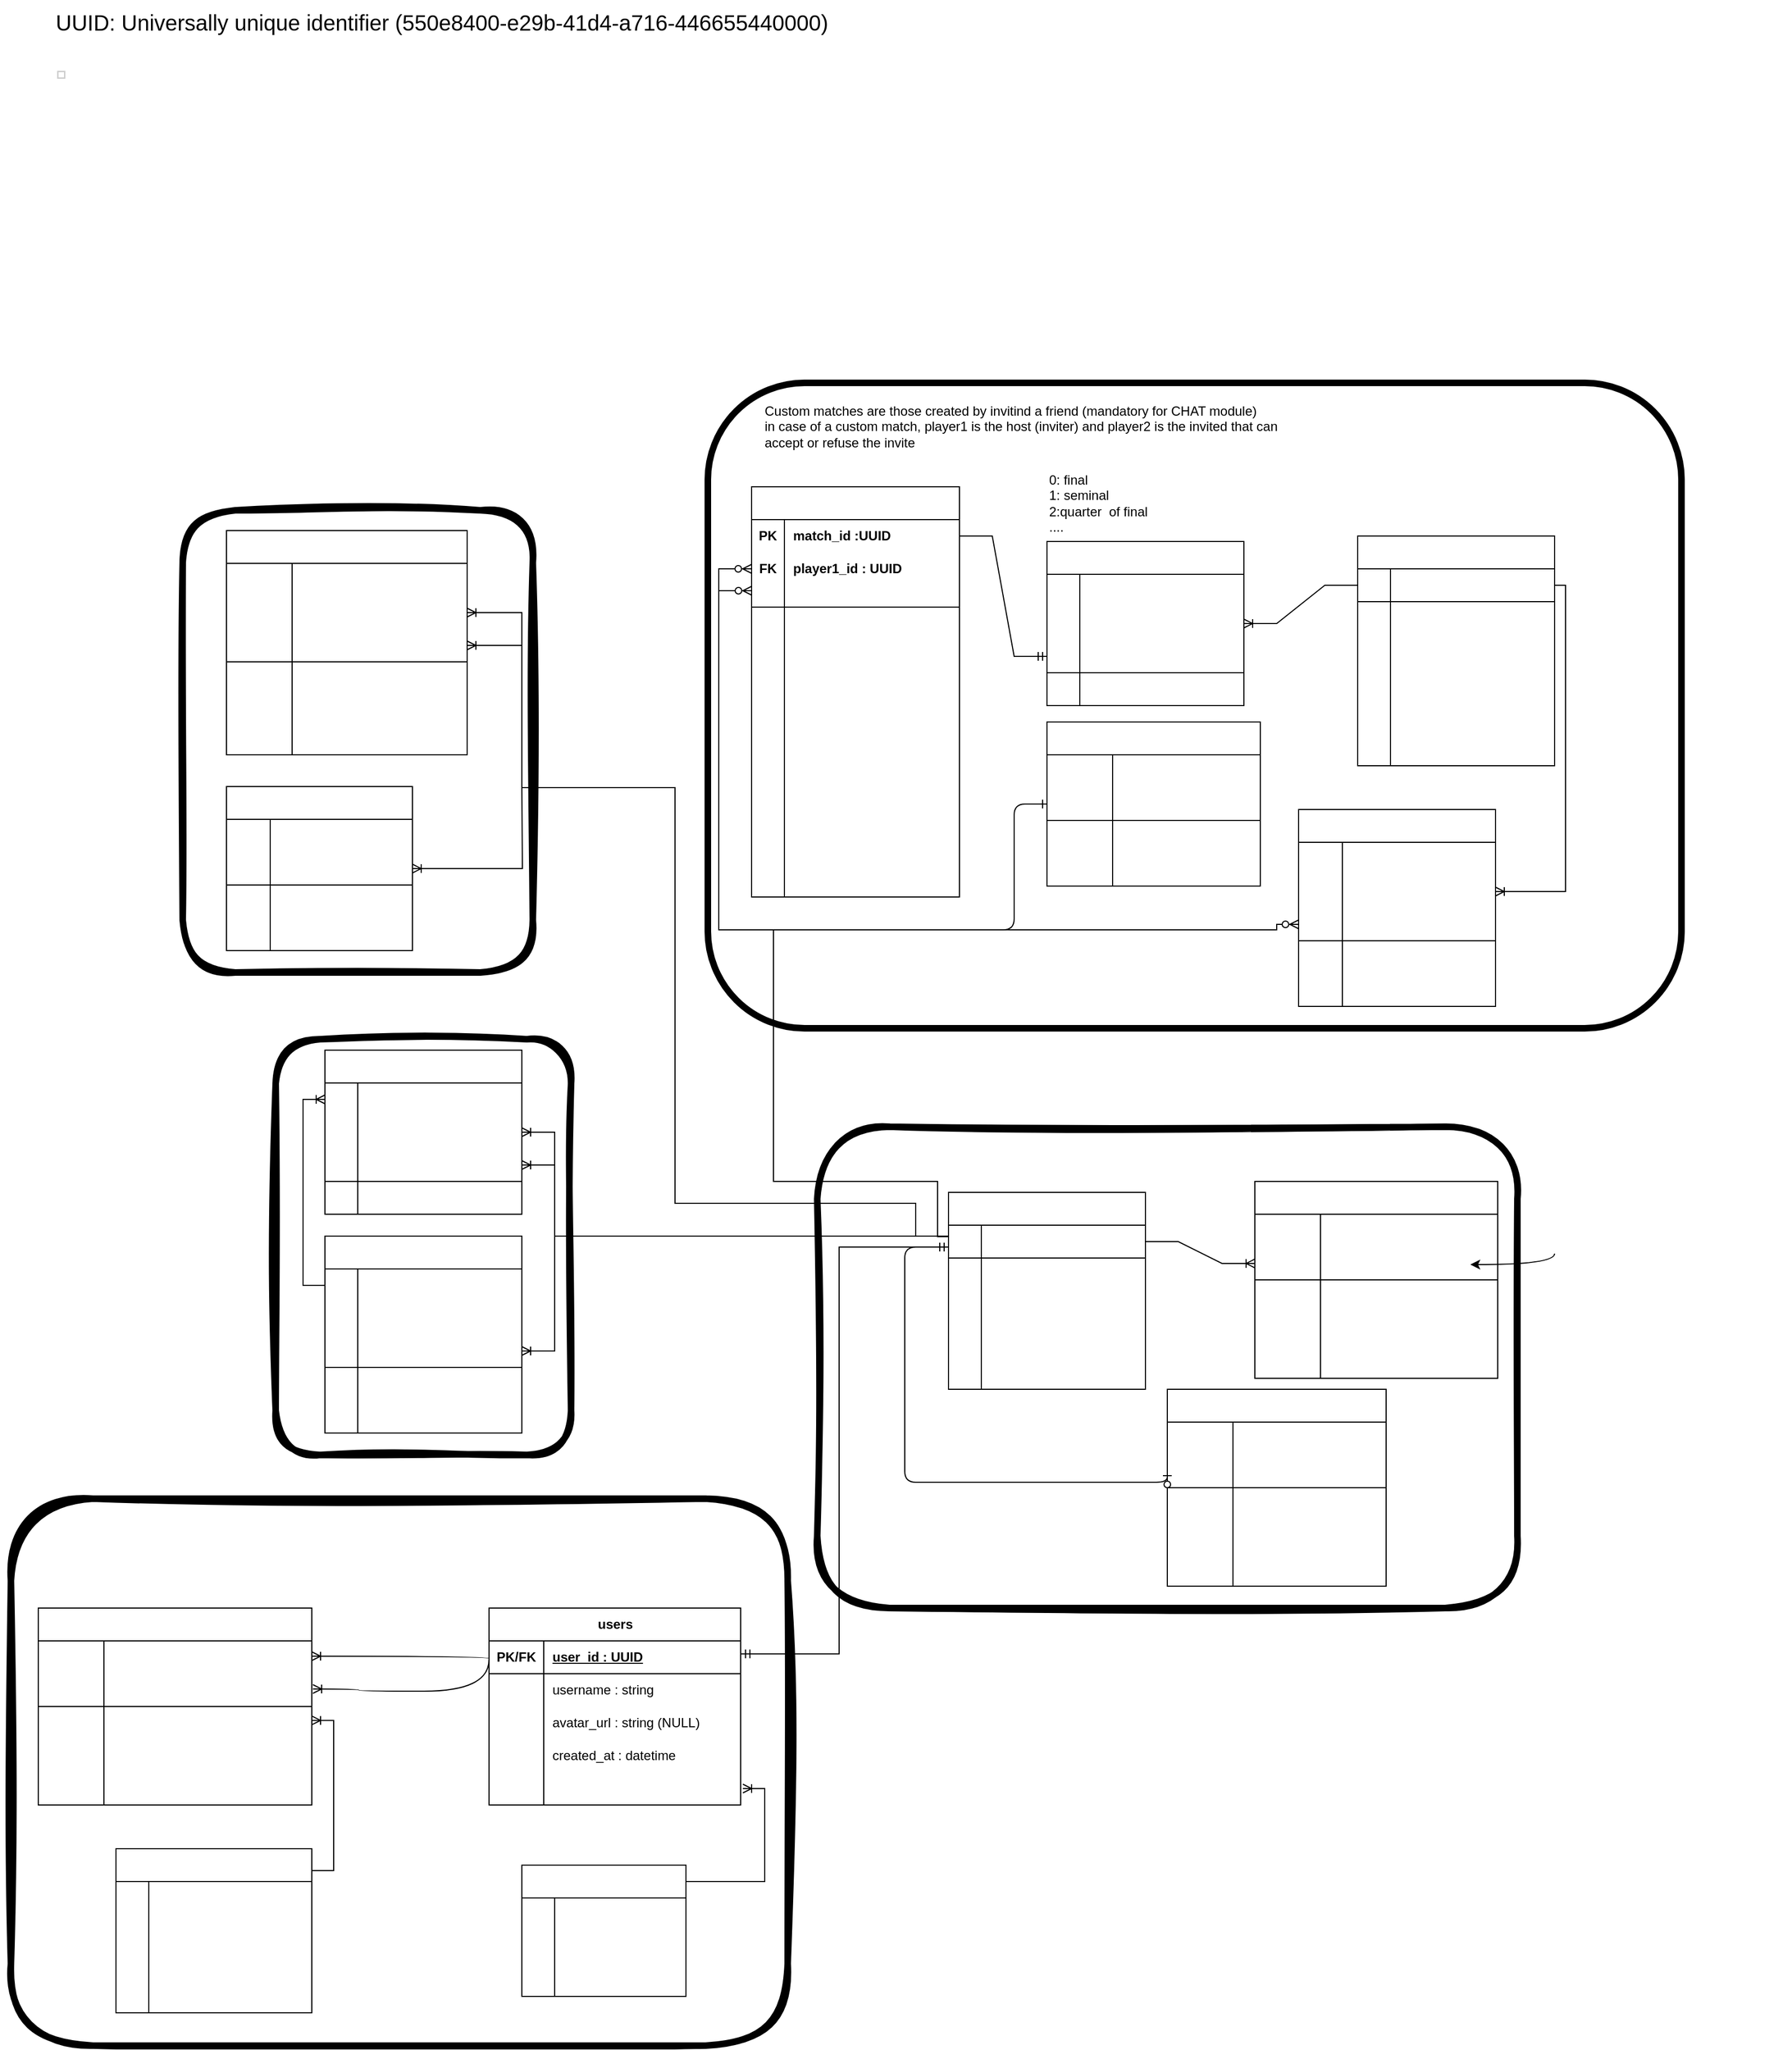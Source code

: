 <mxfile>
    <diagram name="Page-1" id="rNN4AwOxWi-3c5t58apC">
        <mxGraphModel dx="2300" dy="1650" grid="1" gridSize="10" guides="1" tooltips="1" connect="1" arrows="1" fold="1" page="1" pageScale="1" pageWidth="827" pageHeight="1169" math="0" shadow="0">
            <root>
                <mxCell id="0"/>
                <mxCell id="1" parent="0"/>
                <mxCell id="bKWbJ0-E0UQl8z5ehJEL-210" value="" style="rounded=1;whiteSpace=wrap;html=1;strokeWidth=6;fillWeight=4;hachureGap=8;hachureAngle=45;fillColor=none;sketch=1;curveFitting=1;jiggle=2;strokeColor=light-dark(#000000,#D70404);fontColor=light-dark(#FFFFFF,#FFFFFF);" parent="1" vertex="1">
                    <mxGeometry x="-575" y="-100" width="270" height="380" as="geometry"/>
                </mxCell>
                <mxCell id="wx6jZ7UeDeFFOWRXVseS-285" value="" style="rounded=1;whiteSpace=wrap;html=1;strokeWidth=6;fillWeight=4;hachureGap=8;hachureAngle=45;fillColor=none;sketch=1;curveFitting=1;jiggle=2;strokeColor=light-dark(#000000,#FF9933);fontColor=light-dark(#FFFFFF,#FFFFFF);" parent="1" vertex="1">
                    <mxGeometry x="-660" y="-583.5" width="320" height="422.5" as="geometry"/>
                </mxCell>
                <mxCell id="wx6jZ7UeDeFFOWRXVseS-230" value="" style="group;fontColor=light-dark(#FFFFFF,#FFFFFF);" parent="1" vertex="1" connectable="0">
                    <mxGeometry x="-160" y="-650" width="890" height="520" as="geometry"/>
                </mxCell>
                <mxCell id="wx6jZ7UeDeFFOWRXVseS-227" value="" style="rounded=1;whiteSpace=wrap;html=1;strokeWidth=6;fillWeight=4;hachureGap=8;hachureAngle=45;fillColor=none;strokeColor=light-dark(#000000,#FF0080);movable=0;resizable=0;rotatable=0;deletable=0;editable=0;locked=1;connectable=0;" parent="wx6jZ7UeDeFFOWRXVseS-230" vertex="1">
                    <mxGeometry x="-20" y="-50" width="890" height="590" as="geometry"/>
                </mxCell>
                <mxCell id="wx6jZ7UeDeFFOWRXVseS-337" value="&lt;font style=&quot;color: light-dark(rgb(0, 0, 0), rgb(255, 255, 255));&quot;&gt;Custom matches are those created by invitind a friend (mandatory for CHAT module)&lt;/font&gt;&lt;div&gt;&lt;font style=&quot;color: light-dark(rgb(0, 0, 0), rgb(255, 255, 255));&quot;&gt;in case of a custom match, player1 is the host (inviter) and player2 is the invited that can&lt;/font&gt;&lt;/div&gt;&lt;div&gt;&lt;font style=&quot;color: light-dark(rgb(0, 0, 0), rgb(255, 255, 255));&quot;&gt;accept or refuse the invite&lt;/font&gt;&lt;/div&gt;" style="text;html=1;align=left;verticalAlign=middle;resizable=0;points=[];autosize=1;strokeColor=none;fillColor=none;imageHeight=20;fontColor=light-dark(#FFFFFF,#FFFFFF);" parent="wx6jZ7UeDeFFOWRXVseS-230" vertex="1">
                    <mxGeometry x="30" y="-40" width="490" height="60" as="geometry"/>
                </mxCell>
                <mxCell id="wx6jZ7UeDeFFOWRXVseS-344" value="rounds" style="shape=table;startSize=30;container=1;collapsible=1;childLayout=tableLayout;fixedRows=1;rowLines=0;fontStyle=1;align=center;resizeLast=1;html=1;fontColor=light-dark(#FFFFFF,#FFFFFF);" parent="wx6jZ7UeDeFFOWRXVseS-230" vertex="1">
                    <mxGeometry x="290" y="95" width="180" height="150" as="geometry"/>
                </mxCell>
                <mxCell id="bKWbJ0-E0UQl8z5ehJEL-44" value="" style="shape=tableRow;horizontal=0;startSize=0;swimlaneHead=0;swimlaneBody=0;fillColor=none;collapsible=0;dropTarget=0;points=[[0,0.5],[1,0.5]];portConstraint=eastwest;top=0;left=0;right=0;bottom=0;fontColor=light-dark(#FFFFFF,#FFFFFF);" parent="wx6jZ7UeDeFFOWRXVseS-344" vertex="1">
                    <mxGeometry y="30" width="180" height="30" as="geometry"/>
                </mxCell>
                <mxCell id="bKWbJ0-E0UQl8z5ehJEL-45" value="&lt;span style=&quot;font-weight: 700;&quot;&gt;PK&lt;/span&gt;" style="shape=partialRectangle;connectable=0;fillColor=none;top=0;left=0;bottom=0;right=0;fontStyle=0;overflow=hidden;whiteSpace=wrap;html=1;fontColor=light-dark(#FFFFFF,#FFFFFF);" parent="bKWbJ0-E0UQl8z5ehJEL-44" vertex="1">
                    <mxGeometry width="30" height="30" as="geometry">
                        <mxRectangle width="30" height="30" as="alternateBounds"/>
                    </mxGeometry>
                </mxCell>
                <mxCell id="bKWbJ0-E0UQl8z5ehJEL-46" value="&lt;span style=&quot;font-weight: 700; text-decoration-line: underline;&quot;&gt;round_id : UUID&lt;/span&gt;" style="shape=partialRectangle;connectable=0;fillColor=none;top=0;left=0;bottom=0;right=0;align=left;spacingLeft=6;fontStyle=0;overflow=hidden;whiteSpace=wrap;html=1;fontColor=light-dark(#FFFFFF,#FFFFFF);" parent="bKWbJ0-E0UQl8z5ehJEL-44" vertex="1">
                    <mxGeometry x="30" width="150" height="30" as="geometry">
                        <mxRectangle width="150" height="30" as="alternateBounds"/>
                    </mxGeometry>
                </mxCell>
                <mxCell id="bKWbJ0-E0UQl8z5ehJEL-47" value="" style="shape=tableRow;horizontal=0;startSize=0;swimlaneHead=0;swimlaneBody=0;fillColor=none;collapsible=0;dropTarget=0;points=[[0,0.5],[1,0.5]];portConstraint=eastwest;top=0;left=0;right=0;bottom=0;fontColor=light-dark(#FFFFFF,#FFFFFF);" parent="wx6jZ7UeDeFFOWRXVseS-344" vertex="1">
                    <mxGeometry y="60" width="180" height="30" as="geometry"/>
                </mxCell>
                <mxCell id="bKWbJ0-E0UQl8z5ehJEL-48" value="&lt;b&gt;FK&lt;/b&gt;" style="shape=partialRectangle;connectable=0;fillColor=none;top=0;left=0;bottom=0;right=0;fontStyle=0;overflow=hidden;whiteSpace=wrap;html=1;fontColor=light-dark(#FFFFFF,#FFFFFF);" parent="bKWbJ0-E0UQl8z5ehJEL-47" vertex="1">
                    <mxGeometry width="30" height="30" as="geometry">
                        <mxRectangle width="30" height="30" as="alternateBounds"/>
                    </mxGeometry>
                </mxCell>
                <mxCell id="bKWbJ0-E0UQl8z5ehJEL-49" value="&lt;b&gt;&lt;u&gt;tournament_id : UUID&lt;/u&gt;&lt;/b&gt;" style="shape=partialRectangle;connectable=0;fillColor=none;top=0;left=0;bottom=0;right=0;align=left;spacingLeft=6;fontStyle=0;overflow=hidden;whiteSpace=wrap;html=1;fontColor=light-dark(#FFFFFF,#FFFFFF);" parent="bKWbJ0-E0UQl8z5ehJEL-47" vertex="1">
                    <mxGeometry x="30" width="150" height="30" as="geometry">
                        <mxRectangle width="150" height="30" as="alternateBounds"/>
                    </mxGeometry>
                </mxCell>
                <mxCell id="wx6jZ7UeDeFFOWRXVseS-345" value="" style="shape=tableRow;horizontal=0;startSize=0;swimlaneHead=0;swimlaneBody=0;fillColor=none;collapsible=0;dropTarget=0;points=[[0,0.5],[1,0.5]];portConstraint=eastwest;top=0;left=0;right=0;bottom=1;fontColor=light-dark(#FFFFFF,#FFFFFF);" parent="wx6jZ7UeDeFFOWRXVseS-344" vertex="1">
                    <mxGeometry y="90" width="180" height="30" as="geometry"/>
                </mxCell>
                <mxCell id="wx6jZ7UeDeFFOWRXVseS-346" value="FK" style="shape=partialRectangle;connectable=0;fillColor=none;top=0;left=0;bottom=0;right=0;fontStyle=1;overflow=hidden;whiteSpace=wrap;html=1;fontColor=light-dark(#FFFFFF,#FFFFFF);" parent="wx6jZ7UeDeFFOWRXVseS-345" vertex="1">
                    <mxGeometry width="30" height="30" as="geometry">
                        <mxRectangle width="30" height="30" as="alternateBounds"/>
                    </mxGeometry>
                </mxCell>
                <mxCell id="wx6jZ7UeDeFFOWRXVseS-347" value="match_id : UUID" style="shape=partialRectangle;connectable=0;fillColor=none;top=0;left=0;bottom=0;right=0;align=left;spacingLeft=6;fontStyle=5;overflow=hidden;whiteSpace=wrap;html=1;fontColor=light-dark(#FFFFFF,#FFFFFF);" parent="wx6jZ7UeDeFFOWRXVseS-345" vertex="1">
                    <mxGeometry x="30" width="150" height="30" as="geometry">
                        <mxRectangle width="150" height="30" as="alternateBounds"/>
                    </mxGeometry>
                </mxCell>
                <mxCell id="wx6jZ7UeDeFFOWRXVseS-354" value="" style="shape=tableRow;horizontal=0;startSize=0;swimlaneHead=0;swimlaneBody=0;fillColor=none;collapsible=0;dropTarget=0;points=[[0,0.5],[1,0.5]];portConstraint=eastwest;top=0;left=0;right=0;bottom=0;fontColor=light-dark(#FFFFFF,#FFFFFF);" parent="wx6jZ7UeDeFFOWRXVseS-344" vertex="1">
                    <mxGeometry y="120" width="180" height="30" as="geometry"/>
                </mxCell>
                <mxCell id="wx6jZ7UeDeFFOWRXVseS-355" value="" style="shape=partialRectangle;connectable=0;fillColor=none;top=0;left=0;bottom=0;right=0;editable=1;overflow=hidden;whiteSpace=wrap;html=1;fontColor=light-dark(#FFFFFF,#FFFFFF);" parent="wx6jZ7UeDeFFOWRXVseS-354" vertex="1">
                    <mxGeometry width="30" height="30" as="geometry">
                        <mxRectangle width="30" height="30" as="alternateBounds"/>
                    </mxGeometry>
                </mxCell>
                <mxCell id="wx6jZ7UeDeFFOWRXVseS-356" value="progression_nbr : int" style="shape=partialRectangle;connectable=0;fillColor=none;top=0;left=0;bottom=0;right=0;align=left;spacingLeft=6;overflow=hidden;whiteSpace=wrap;html=1;fontColor=light-dark(#FFFFFF,#FFFFFF);" parent="wx6jZ7UeDeFFOWRXVseS-354" vertex="1">
                    <mxGeometry x="30" width="150" height="30" as="geometry">
                        <mxRectangle width="150" height="30" as="alternateBounds"/>
                    </mxGeometry>
                </mxCell>
                <mxCell id="wx6jZ7UeDeFFOWRXVseS-357" value="&lt;font style=&quot;color: light-dark(rgb(0, 0, 0), rgb(255, 255, 255));&quot;&gt;0: final&lt;/font&gt;&lt;div&gt;&lt;font style=&quot;color: light-dark(rgb(0, 0, 0), rgb(255, 255, 255));&quot;&gt;1: seminal&lt;/font&gt;&lt;/div&gt;&lt;div&gt;&lt;font style=&quot;color: light-dark(rgb(0, 0, 0), rgb(255, 255, 255));&quot;&gt;2:quarter&amp;nbsp; of final&lt;/font&gt;&lt;/div&gt;&lt;div style=&quot;&quot;&gt;&lt;font style=&quot;color: light-dark(rgb(0, 0, 0), rgb(255, 255, 255));&quot;&gt;....&lt;/font&gt;&lt;/div&gt;" style="text;html=1;align=left;verticalAlign=middle;resizable=0;points=[];autosize=1;strokeColor=none;fillColor=none;fontColor=light-dark(#FFFFFF,#FFFFFF);" parent="wx6jZ7UeDeFFOWRXVseS-230" vertex="1">
                    <mxGeometry x="290" y="25" width="110" height="70" as="geometry"/>
                </mxCell>
                <mxCell id="wx6jZ7UeDeFFOWRXVseS-229" value="" style="group;fontColor=light-dark(#FFFFFF,#FFFFFF);" parent="wx6jZ7UeDeFFOWRXVseS-230" vertex="1" connectable="0">
                    <mxGeometry x="574" y="90" width="180" height="210" as="geometry"/>
                </mxCell>
                <mxCell id="wx6jZ7UeDeFFOWRXVseS-181" value="tournaments" style="shape=table;startSize=30;container=1;collapsible=1;childLayout=tableLayout;fixedRows=1;rowLines=0;fontStyle=1;align=center;resizeLast=1;html=1;fontColor=light-dark(#FFFFFF,#FFFFFF);" parent="wx6jZ7UeDeFFOWRXVseS-229" vertex="1">
                    <mxGeometry width="180" height="210" as="geometry"/>
                </mxCell>
                <mxCell id="wx6jZ7UeDeFFOWRXVseS-182" value="" style="shape=tableRow;horizontal=0;startSize=0;swimlaneHead=0;swimlaneBody=0;fillColor=none;collapsible=0;dropTarget=0;points=[[0,0.5],[1,0.5]];portConstraint=eastwest;top=0;left=0;right=0;bottom=1;fontColor=light-dark(#FFFFFF,#FFFFFF);" parent="wx6jZ7UeDeFFOWRXVseS-181" vertex="1">
                    <mxGeometry y="30" width="180" height="30" as="geometry"/>
                </mxCell>
                <mxCell id="wx6jZ7UeDeFFOWRXVseS-183" value="PK" style="shape=partialRectangle;connectable=0;fillColor=none;top=0;left=0;bottom=0;right=0;fontStyle=1;overflow=hidden;whiteSpace=wrap;html=1;fontColor=light-dark(#FFFFFF,#FFFFFF);" parent="wx6jZ7UeDeFFOWRXVseS-182" vertex="1">
                    <mxGeometry width="30" height="30" as="geometry">
                        <mxRectangle width="30" height="30" as="alternateBounds"/>
                    </mxGeometry>
                </mxCell>
                <mxCell id="wx6jZ7UeDeFFOWRXVseS-184" value="torunament_id : UUID" style="shape=partialRectangle;connectable=0;fillColor=none;top=0;left=0;bottom=0;right=0;align=left;spacingLeft=6;fontStyle=5;overflow=hidden;whiteSpace=wrap;html=1;fontColor=light-dark(#FFFFFF,#FFFFFF);" parent="wx6jZ7UeDeFFOWRXVseS-182" vertex="1">
                    <mxGeometry x="30" width="150" height="30" as="geometry">
                        <mxRectangle width="150" height="30" as="alternateBounds"/>
                    </mxGeometry>
                </mxCell>
                <mxCell id="wx6jZ7UeDeFFOWRXVseS-185" value="" style="shape=tableRow;horizontal=0;startSize=0;swimlaneHead=0;swimlaneBody=0;fillColor=none;collapsible=0;dropTarget=0;points=[[0,0.5],[1,0.5]];portConstraint=eastwest;top=0;left=0;right=0;bottom=0;fontColor=light-dark(#FFFFFF,#FFFFFF);" parent="wx6jZ7UeDeFFOWRXVseS-181" vertex="1">
                    <mxGeometry y="60" width="180" height="30" as="geometry"/>
                </mxCell>
                <mxCell id="wx6jZ7UeDeFFOWRXVseS-186" value="" style="shape=partialRectangle;connectable=0;fillColor=none;top=0;left=0;bottom=0;right=0;editable=1;overflow=hidden;whiteSpace=wrap;html=1;fontColor=light-dark(#FFFFFF,#FFFFFF);" parent="wx6jZ7UeDeFFOWRXVseS-185" vertex="1">
                    <mxGeometry width="30" height="30" as="geometry">
                        <mxRectangle width="30" height="30" as="alternateBounds"/>
                    </mxGeometry>
                </mxCell>
                <mxCell id="wx6jZ7UeDeFFOWRXVseS-187" value="name : string" style="shape=partialRectangle;connectable=0;fillColor=none;top=0;left=0;bottom=0;right=0;align=left;spacingLeft=6;overflow=hidden;whiteSpace=wrap;html=1;fontColor=light-dark(#FFFFFF,#FFFFFF);" parent="wx6jZ7UeDeFFOWRXVseS-185" vertex="1">
                    <mxGeometry x="30" width="150" height="30" as="geometry">
                        <mxRectangle width="150" height="30" as="alternateBounds"/>
                    </mxGeometry>
                </mxCell>
                <mxCell id="wx6jZ7UeDeFFOWRXVseS-188" value="" style="shape=tableRow;horizontal=0;startSize=0;swimlaneHead=0;swimlaneBody=0;fillColor=none;collapsible=0;dropTarget=0;points=[[0,0.5],[1,0.5]];portConstraint=eastwest;top=0;left=0;right=0;bottom=0;fontColor=light-dark(#FFFFFF,#FFFFFF);" parent="wx6jZ7UeDeFFOWRXVseS-181" vertex="1">
                    <mxGeometry y="90" width="180" height="30" as="geometry"/>
                </mxCell>
                <mxCell id="wx6jZ7UeDeFFOWRXVseS-189" value="" style="shape=partialRectangle;connectable=0;fillColor=none;top=0;left=0;bottom=0;right=0;editable=1;overflow=hidden;whiteSpace=wrap;html=1;fontColor=light-dark(#FFFFFF,#FFFFFF);" parent="wx6jZ7UeDeFFOWRXVseS-188" vertex="1">
                    <mxGeometry width="30" height="30" as="geometry">
                        <mxRectangle width="30" height="30" as="alternateBounds"/>
                    </mxGeometry>
                </mxCell>
                <mxCell id="wx6jZ7UeDeFFOWRXVseS-190" value="created_by : UUID" style="shape=partialRectangle;connectable=0;fillColor=none;top=0;left=0;bottom=0;right=0;align=left;spacingLeft=6;overflow=hidden;whiteSpace=wrap;html=1;fontColor=light-dark(#FFFFFF,#FFFFFF);" parent="wx6jZ7UeDeFFOWRXVseS-188" vertex="1">
                    <mxGeometry x="30" width="150" height="30" as="geometry">
                        <mxRectangle width="150" height="30" as="alternateBounds"/>
                    </mxGeometry>
                </mxCell>
                <mxCell id="wx6jZ7UeDeFFOWRXVseS-191" value="" style="shape=tableRow;horizontal=0;startSize=0;swimlaneHead=0;swimlaneBody=0;fillColor=none;collapsible=0;dropTarget=0;points=[[0,0.5],[1,0.5]];portConstraint=eastwest;top=0;left=0;right=0;bottom=0;fontColor=light-dark(#FFFFFF,#FFFFFF);" parent="wx6jZ7UeDeFFOWRXVseS-181" vertex="1">
                    <mxGeometry y="120" width="180" height="30" as="geometry"/>
                </mxCell>
                <mxCell id="wx6jZ7UeDeFFOWRXVseS-192" value="" style="shape=partialRectangle;connectable=0;fillColor=none;top=0;left=0;bottom=0;right=0;editable=1;overflow=hidden;whiteSpace=wrap;html=1;fontColor=light-dark(#FFFFFF,#FFFFFF);" parent="wx6jZ7UeDeFFOWRXVseS-191" vertex="1">
                    <mxGeometry width="30" height="30" as="geometry">
                        <mxRectangle width="30" height="30" as="alternateBounds"/>
                    </mxGeometry>
                </mxCell>
                <mxCell id="wx6jZ7UeDeFFOWRXVseS-193" value="started_at : datime" style="shape=partialRectangle;connectable=0;fillColor=none;top=0;left=0;bottom=0;right=0;align=left;spacingLeft=6;overflow=hidden;whiteSpace=wrap;html=1;fontColor=light-dark(#FFFFFF,#FFFFFF);" parent="wx6jZ7UeDeFFOWRXVseS-191" vertex="1">
                    <mxGeometry x="30" width="150" height="30" as="geometry">
                        <mxRectangle width="150" height="30" as="alternateBounds"/>
                    </mxGeometry>
                </mxCell>
                <mxCell id="wx6jZ7UeDeFFOWRXVseS-194" value="finished_at : datetime" style="shape=partialRectangle;fillColor=none;align=left;verticalAlign=middle;strokeColor=none;spacingLeft=34;rotatable=0;points=[[0,0.5],[1,0.5]];portConstraint=eastwest;dropTarget=0;fontColor=light-dark(#FFFFFF,#FFFFFF);" parent="wx6jZ7UeDeFFOWRXVseS-229" vertex="1">
                    <mxGeometry y="150" width="90" height="30" as="geometry"/>
                </mxCell>
                <mxCell id="wx6jZ7UeDeFFOWRXVseS-195" value="" style="shape=partialRectangle;top=0;left=0;bottom=0;fillColor=none;stokeWidth=1;align=left;verticalAlign=middle;spacingLeft=4;spacingRight=4;overflow=hidden;rotatable=0;points=[];portConstraint=eastwest;part=1;fontColor=light-dark(#FFFFFF,#FFFFFF);" parent="wx6jZ7UeDeFFOWRXVseS-194" vertex="1" connectable="0">
                    <mxGeometry width="30" height="30" as="geometry"/>
                </mxCell>
                <mxCell id="wx6jZ7UeDeFFOWRXVseS-361" value="started : boolean" style="shape=partialRectangle;fillColor=none;align=left;verticalAlign=middle;strokeColor=none;spacingLeft=34;rotatable=0;points=[[0,0.5],[1,0.5]];portConstraint=eastwest;dropTarget=0;fontColor=light-dark(#FFFFFF,#FFFFFF);" parent="wx6jZ7UeDeFFOWRXVseS-230" vertex="1">
                    <mxGeometry x="574" y="270" width="90" height="30" as="geometry"/>
                </mxCell>
                <mxCell id="wx6jZ7UeDeFFOWRXVseS-362" value="" style="shape=partialRectangle;top=0;left=0;bottom=0;fillColor=none;stokeWidth=1;align=left;verticalAlign=middle;spacingLeft=4;spacingRight=4;overflow=hidden;rotatable=0;points=[];portConstraint=eastwest;part=1;fontColor=light-dark(#FFFFFF,#FFFFFF);" parent="wx6jZ7UeDeFFOWRXVseS-361" vertex="1" connectable="0">
                    <mxGeometry width="30" height="30" as="geometry"/>
                </mxCell>
                <mxCell id="wx6jZ7UeDeFFOWRXVseS-196" value="user_pong_stats" style="shape=table;startSize=30;container=1;collapsible=1;childLayout=tableLayout;fixedRows=1;rowLines=0;fontStyle=1;align=center;resizeLast=1;html=1;whiteSpace=wrap;fontColor=light-dark(#FFFFFF,#FFFFFF);" parent="wx6jZ7UeDeFFOWRXVseS-230" vertex="1">
                    <mxGeometry x="290" y="260" width="195" height="150" as="geometry"/>
                </mxCell>
                <mxCell id="wx6jZ7UeDeFFOWRXVseS-197" value="" style="shape=tableRow;horizontal=0;startSize=0;swimlaneHead=0;swimlaneBody=0;fillColor=none;collapsible=0;dropTarget=0;points=[[0,0.5],[1,0.5]];portConstraint=eastwest;top=0;left=0;right=0;bottom=0;html=1;fontColor=light-dark(#FFFFFF,#FFFFFF);" parent="wx6jZ7UeDeFFOWRXVseS-196" vertex="1">
                    <mxGeometry y="30" width="195" height="30" as="geometry"/>
                </mxCell>
                <mxCell id="wx6jZ7UeDeFFOWRXVseS-198" value="PK" style="shape=partialRectangle;connectable=0;fillColor=none;top=0;left=0;bottom=0;right=0;fontStyle=1;overflow=hidden;html=1;whiteSpace=wrap;fontColor=light-dark(#FFFFFF,#FFFFFF);" parent="wx6jZ7UeDeFFOWRXVseS-197" vertex="1">
                    <mxGeometry width="60" height="30" as="geometry">
                        <mxRectangle width="60" height="30" as="alternateBounds"/>
                    </mxGeometry>
                </mxCell>
                <mxCell id="wx6jZ7UeDeFFOWRXVseS-199" value="user_stats_id : UUID" style="shape=partialRectangle;connectable=0;fillColor=none;top=0;left=0;bottom=0;right=0;align=left;spacingLeft=6;fontStyle=5;overflow=hidden;html=1;whiteSpace=wrap;fontColor=light-dark(#FFFFFF,#FFFFFF);" parent="wx6jZ7UeDeFFOWRXVseS-197" vertex="1">
                    <mxGeometry x="60" width="135" height="30" as="geometry">
                        <mxRectangle width="135" height="30" as="alternateBounds"/>
                    </mxGeometry>
                </mxCell>
                <mxCell id="wx6jZ7UeDeFFOWRXVseS-200" value="" style="shape=tableRow;horizontal=0;startSize=0;swimlaneHead=0;swimlaneBody=0;fillColor=none;collapsible=0;dropTarget=0;points=[[0,0.5],[1,0.5]];portConstraint=eastwest;top=0;left=0;right=0;bottom=1;html=1;fontColor=light-dark(#FFFFFF,#FFFFFF);" parent="wx6jZ7UeDeFFOWRXVseS-196" vertex="1">
                    <mxGeometry y="60" width="195" height="30" as="geometry"/>
                </mxCell>
                <mxCell id="wx6jZ7UeDeFFOWRXVseS-201" value="FK" style="shape=partialRectangle;connectable=0;fillColor=none;top=0;left=0;bottom=0;right=0;fontStyle=1;overflow=hidden;html=1;whiteSpace=wrap;fontColor=light-dark(#FFFFFF,#FFFFFF);" parent="wx6jZ7UeDeFFOWRXVseS-200" vertex="1">
                    <mxGeometry width="60" height="30" as="geometry">
                        <mxRectangle width="60" height="30" as="alternateBounds"/>
                    </mxGeometry>
                </mxCell>
                <mxCell id="wx6jZ7UeDeFFOWRXVseS-202" value="user_id : UUID" style="shape=partialRectangle;connectable=0;fillColor=none;top=0;left=0;bottom=0;right=0;align=left;spacingLeft=6;fontStyle=5;overflow=hidden;html=1;whiteSpace=wrap;fontColor=light-dark(#FFFFFF,#FFFFFF);" parent="wx6jZ7UeDeFFOWRXVseS-200" vertex="1">
                    <mxGeometry x="60" width="135" height="30" as="geometry">
                        <mxRectangle width="135" height="30" as="alternateBounds"/>
                    </mxGeometry>
                </mxCell>
                <mxCell id="wx6jZ7UeDeFFOWRXVseS-203" value="" style="shape=tableRow;horizontal=0;startSize=0;swimlaneHead=0;swimlaneBody=0;fillColor=none;collapsible=0;dropTarget=0;points=[[0,0.5],[1,0.5]];portConstraint=eastwest;top=0;left=0;right=0;bottom=0;html=1;fontColor=light-dark(#FFFFFF,#FFFFFF);" parent="wx6jZ7UeDeFFOWRXVseS-196" vertex="1">
                    <mxGeometry y="90" width="195" height="30" as="geometry"/>
                </mxCell>
                <mxCell id="wx6jZ7UeDeFFOWRXVseS-204" value="" style="shape=partialRectangle;connectable=0;fillColor=none;top=0;left=0;bottom=0;right=0;editable=1;overflow=hidden;html=1;whiteSpace=wrap;fontColor=light-dark(#FFFFFF,#FFFFFF);" parent="wx6jZ7UeDeFFOWRXVseS-203" vertex="1">
                    <mxGeometry width="60" height="30" as="geometry">
                        <mxRectangle width="60" height="30" as="alternateBounds"/>
                    </mxGeometry>
                </mxCell>
                <mxCell id="wx6jZ7UeDeFFOWRXVseS-205" value="wins : int (0)" style="shape=partialRectangle;connectable=0;fillColor=none;top=0;left=0;bottom=0;right=0;align=left;spacingLeft=6;overflow=hidden;html=1;whiteSpace=wrap;fontColor=light-dark(#FFFFFF,#FFFFFF);" parent="wx6jZ7UeDeFFOWRXVseS-203" vertex="1">
                    <mxGeometry x="60" width="135" height="30" as="geometry">
                        <mxRectangle width="135" height="30" as="alternateBounds"/>
                    </mxGeometry>
                </mxCell>
                <mxCell id="wx6jZ7UeDeFFOWRXVseS-206" value="" style="shape=tableRow;horizontal=0;startSize=0;swimlaneHead=0;swimlaneBody=0;fillColor=none;collapsible=0;dropTarget=0;points=[[0,0.5],[1,0.5]];portConstraint=eastwest;top=0;left=0;right=0;bottom=0;html=1;fontColor=light-dark(#FFFFFF,#FFFFFF);" parent="wx6jZ7UeDeFFOWRXVseS-196" vertex="1">
                    <mxGeometry y="120" width="195" height="30" as="geometry"/>
                </mxCell>
                <mxCell id="wx6jZ7UeDeFFOWRXVseS-207" value="" style="shape=partialRectangle;connectable=0;fillColor=none;top=0;left=0;bottom=0;right=0;editable=1;overflow=hidden;html=1;whiteSpace=wrap;fontColor=light-dark(#FFFFFF,#FFFFFF);" parent="wx6jZ7UeDeFFOWRXVseS-206" vertex="1">
                    <mxGeometry width="60" height="30" as="geometry">
                        <mxRectangle width="60" height="30" as="alternateBounds"/>
                    </mxGeometry>
                </mxCell>
                <mxCell id="wx6jZ7UeDeFFOWRXVseS-208" value="losses : int (0)" style="shape=partialRectangle;connectable=0;fillColor=none;top=0;left=0;bottom=0;right=0;align=left;spacingLeft=6;overflow=hidden;html=1;whiteSpace=wrap;fontColor=light-dark(#FFFFFF,#FFFFFF);" parent="wx6jZ7UeDeFFOWRXVseS-206" vertex="1">
                    <mxGeometry x="60" width="135" height="30" as="geometry">
                        <mxRectangle width="135" height="30" as="alternateBounds"/>
                    </mxGeometry>
                </mxCell>
                <mxCell id="wx6jZ7UeDeFFOWRXVseS-231" value="" style="group;fontColor=light-dark(#FFFFFF,#FFFFFF);" parent="wx6jZ7UeDeFFOWRXVseS-230" vertex="1" connectable="0">
                    <mxGeometry x="20" y="240" width="90" height="60" as="geometry"/>
                </mxCell>
                <mxCell id="wx6jZ7UeDeFFOWRXVseS-149" value="started_at : datetime" style="shape=partialRectangle;fillColor=none;align=left;verticalAlign=middle;strokeColor=none;spacingLeft=34;rotatable=0;points=[[0,0.5],[1,0.5]];portConstraint=eastwest;dropTarget=0;fontColor=light-dark(#FFFFFF,#FFFFFF);" parent="wx6jZ7UeDeFFOWRXVseS-231" vertex="1">
                    <mxGeometry y="30" width="90" height="30" as="geometry"/>
                </mxCell>
                <mxCell id="wx6jZ7UeDeFFOWRXVseS-150" value="" style="shape=partialRectangle;top=0;left=0;bottom=0;fillColor=none;stokeWidth=1;align=left;verticalAlign=middle;spacingLeft=4;spacingRight=4;overflow=hidden;rotatable=0;points=[];portConstraint=eastwest;part=1;fontColor=light-dark(#FFFFFF,#FFFFFF);" parent="wx6jZ7UeDeFFOWRXVseS-149" vertex="1" connectable="0">
                    <mxGeometry width="30" height="30" as="geometry"/>
                </mxCell>
                <mxCell id="wx6jZ7UeDeFFOWRXVseS-151" value="finished_at : datetime" style="shape=partialRectangle;fillColor=none;align=left;verticalAlign=middle;strokeColor=none;spacingLeft=34;rotatable=0;points=[[0,0.5],[1,0.5]];portConstraint=eastwest;dropTarget=0;fontColor=light-dark(#FFFFFF,#FFFFFF);" parent="wx6jZ7UeDeFFOWRXVseS-231" vertex="1">
                    <mxGeometry width="90" height="30" as="geometry"/>
                </mxCell>
                <mxCell id="wx6jZ7UeDeFFOWRXVseS-152" value="" style="shape=partialRectangle;top=0;left=0;bottom=0;fillColor=none;stokeWidth=1;align=left;verticalAlign=middle;spacingLeft=4;spacingRight=4;overflow=hidden;rotatable=0;points=[];portConstraint=eastwest;part=1;fontColor=light-dark(#FFFFFF,#FFFFFF);" parent="wx6jZ7UeDeFFOWRXVseS-151" vertex="1" connectable="0">
                    <mxGeometry width="30" height="30" as="geometry"/>
                </mxCell>
                <mxCell id="bKWbJ0-E0UQl8z5ehJEL-1" value="matches" style="shape=table;startSize=30;container=1;collapsible=1;childLayout=tableLayout;fixedRows=1;rowLines=0;fontStyle=1;align=center;resizeLast=1;html=1;fontColor=light-dark(#FFFFFF,#FFFFFF);" parent="wx6jZ7UeDeFFOWRXVseS-230" vertex="1">
                    <mxGeometry x="20" y="45" width="190" height="375" as="geometry"/>
                </mxCell>
                <mxCell id="bKWbJ0-E0UQl8z5ehJEL-20" value="" style="shape=tableRow;horizontal=0;startSize=0;swimlaneHead=0;swimlaneBody=0;fillColor=none;collapsible=0;dropTarget=0;points=[[0,0.5],[1,0.5]];portConstraint=eastwest;top=0;left=0;right=0;bottom=0;fontColor=light-dark(#FFFFFF,#FFFFFF);" parent="bKWbJ0-E0UQl8z5ehJEL-1" vertex="1">
                    <mxGeometry y="30" width="190" height="30" as="geometry"/>
                </mxCell>
                <mxCell id="bKWbJ0-E0UQl8z5ehJEL-21" value="&lt;span style=&quot;font-weight: 700;&quot;&gt;&lt;font style=&quot;color: light-dark(rgb(0, 0, 0), rgb(255, 255, 255));&quot;&gt;PK&lt;/font&gt;&lt;/span&gt;" style="shape=partialRectangle;connectable=0;fillColor=none;top=0;left=0;bottom=0;right=0;fontStyle=0;overflow=hidden;whiteSpace=wrap;html=1;fontColor=light-dark(#FFFFFF,#FFFFFF);" parent="bKWbJ0-E0UQl8z5ehJEL-20" vertex="1">
                    <mxGeometry width="30" height="30" as="geometry">
                        <mxRectangle width="30" height="30" as="alternateBounds"/>
                    </mxGeometry>
                </mxCell>
                <mxCell id="bKWbJ0-E0UQl8z5ehJEL-22" value="&lt;span style=&quot;font-weight: 700; text-decoration-line: underline;&quot;&gt;&lt;font style=&quot;color: light-dark(rgb(0, 0, 0), rgb(255, 255, 255));&quot;&gt;match_id :UUID&lt;/font&gt;&lt;/span&gt;" style="shape=partialRectangle;connectable=0;fillColor=none;top=0;left=0;bottom=0;right=0;align=left;spacingLeft=6;fontStyle=0;overflow=hidden;whiteSpace=wrap;html=1;fontColor=light-dark(#FFFFFF,#FFFFFF);" parent="bKWbJ0-E0UQl8z5ehJEL-20" vertex="1">
                    <mxGeometry x="30" width="160" height="30" as="geometry">
                        <mxRectangle width="160" height="30" as="alternateBounds"/>
                    </mxGeometry>
                </mxCell>
                <mxCell id="bKWbJ0-E0UQl8z5ehJEL-23" value="" style="shape=tableRow;horizontal=0;startSize=0;swimlaneHead=0;swimlaneBody=0;fillColor=none;collapsible=0;dropTarget=0;points=[[0,0.5],[1,0.5]];portConstraint=eastwest;top=0;left=0;right=0;bottom=0;fontColor=light-dark(#FFFFFF,#FFFFFF);" parent="bKWbJ0-E0UQl8z5ehJEL-1" vertex="1">
                    <mxGeometry y="60" width="190" height="30" as="geometry"/>
                </mxCell>
                <mxCell id="bKWbJ0-E0UQl8z5ehJEL-24" value="&lt;b&gt;&lt;font style=&quot;color: light-dark(rgb(0, 0, 0), rgb(255, 255, 255));&quot;&gt;FK&lt;/font&gt;&lt;/b&gt;" style="shape=partialRectangle;connectable=0;fillColor=none;top=0;left=0;bottom=0;right=0;fontStyle=0;overflow=hidden;whiteSpace=wrap;html=1;fontColor=light-dark(#FFFFFF,#FFFFFF);" parent="bKWbJ0-E0UQl8z5ehJEL-23" vertex="1">
                    <mxGeometry width="30" height="30" as="geometry">
                        <mxRectangle width="30" height="30" as="alternateBounds"/>
                    </mxGeometry>
                </mxCell>
                <mxCell id="bKWbJ0-E0UQl8z5ehJEL-25" value="&lt;b&gt;&lt;u&gt;&lt;font style=&quot;color: light-dark(rgb(0, 0, 0), rgb(255, 255, 255));&quot;&gt;player1_id :&amp;nbsp;UUID&lt;/font&gt;&lt;/u&gt;&lt;/b&gt;" style="shape=partialRectangle;connectable=0;fillColor=none;top=0;left=0;bottom=0;right=0;align=left;spacingLeft=6;fontStyle=0;overflow=hidden;whiteSpace=wrap;html=1;fontColor=light-dark(#FFFFFF,#FFFFFF);" parent="bKWbJ0-E0UQl8z5ehJEL-23" vertex="1">
                    <mxGeometry x="30" width="160" height="30" as="geometry">
                        <mxRectangle width="160" height="30" as="alternateBounds"/>
                    </mxGeometry>
                </mxCell>
                <mxCell id="bKWbJ0-E0UQl8z5ehJEL-2" value="" style="shape=tableRow;horizontal=0;startSize=0;swimlaneHead=0;swimlaneBody=0;fillColor=none;collapsible=0;dropTarget=0;points=[[0,0.5],[1,0.5]];portConstraint=eastwest;top=0;left=0;right=0;bottom=1;fontColor=light-dark(#FFFFFF,#FFFFFF);" parent="bKWbJ0-E0UQl8z5ehJEL-1" vertex="1">
                    <mxGeometry y="90" width="190" height="20" as="geometry"/>
                </mxCell>
                <mxCell id="bKWbJ0-E0UQl8z5ehJEL-3" value="FK" style="shape=partialRectangle;connectable=0;fillColor=none;top=0;left=0;bottom=0;right=0;fontStyle=1;overflow=hidden;whiteSpace=wrap;html=1;fontColor=light-dark(#FFFFFF,#FFFFFF);" parent="bKWbJ0-E0UQl8z5ehJEL-2" vertex="1">
                    <mxGeometry width="30" height="20" as="geometry">
                        <mxRectangle width="30" height="20" as="alternateBounds"/>
                    </mxGeometry>
                </mxCell>
                <mxCell id="bKWbJ0-E0UQl8z5ehJEL-4" value="player2_id :&amp;nbsp;UUID" style="shape=partialRectangle;connectable=0;fillColor=none;top=0;left=0;bottom=0;right=0;align=left;spacingLeft=6;fontStyle=5;overflow=hidden;whiteSpace=wrap;html=1;fontColor=light-dark(#FFFFFF,#FFFFFF);" parent="bKWbJ0-E0UQl8z5ehJEL-2" vertex="1">
                    <mxGeometry x="30" width="160" height="20" as="geometry">
                        <mxRectangle width="160" height="20" as="alternateBounds"/>
                    </mxGeometry>
                </mxCell>
                <mxCell id="bKWbJ0-E0UQl8z5ehJEL-5" value="" style="shape=tableRow;horizontal=0;startSize=0;swimlaneHead=0;swimlaneBody=0;fillColor=none;collapsible=0;dropTarget=0;points=[[0,0.5],[1,0.5]];portConstraint=eastwest;top=0;left=0;right=0;bottom=0;fontColor=light-dark(#FFFFFF,#FFFFFF);" parent="bKWbJ0-E0UQl8z5ehJEL-1" vertex="1">
                    <mxGeometry y="110" width="190" height="30" as="geometry"/>
                </mxCell>
                <mxCell id="bKWbJ0-E0UQl8z5ehJEL-6" value="" style="shape=partialRectangle;connectable=0;fillColor=none;top=0;left=0;bottom=0;right=0;editable=1;overflow=hidden;whiteSpace=wrap;html=1;fontColor=light-dark(#FFFFFF,#FFFFFF);" parent="bKWbJ0-E0UQl8z5ehJEL-5" vertex="1">
                    <mxGeometry width="30" height="30" as="geometry">
                        <mxRectangle width="30" height="30" as="alternateBounds"/>
                    </mxGeometry>
                </mxCell>
                <mxCell id="bKWbJ0-E0UQl8z5ehJEL-7" value="player1_score : int" style="shape=partialRectangle;connectable=0;fillColor=none;top=0;left=0;bottom=0;right=0;align=left;spacingLeft=6;overflow=hidden;whiteSpace=wrap;html=1;fontColor=light-dark(#FFFFFF,#FFFFFF);" parent="bKWbJ0-E0UQl8z5ehJEL-5" vertex="1">
                    <mxGeometry x="30" width="160" height="30" as="geometry">
                        <mxRectangle width="160" height="30" as="alternateBounds"/>
                    </mxGeometry>
                </mxCell>
                <mxCell id="bKWbJ0-E0UQl8z5ehJEL-8" value="" style="shape=tableRow;horizontal=0;startSize=0;swimlaneHead=0;swimlaneBody=0;fillColor=none;collapsible=0;dropTarget=0;points=[[0,0.5],[1,0.5]];portConstraint=eastwest;top=0;left=0;right=0;bottom=0;fontColor=light-dark(#FFFFFF,#FFFFFF);" parent="bKWbJ0-E0UQl8z5ehJEL-1" vertex="1">
                    <mxGeometry y="140" width="190" height="30" as="geometry"/>
                </mxCell>
                <mxCell id="bKWbJ0-E0UQl8z5ehJEL-9" value="" style="shape=partialRectangle;connectable=0;fillColor=none;top=0;left=0;bottom=0;right=0;editable=1;overflow=hidden;whiteSpace=wrap;html=1;fontColor=light-dark(#FFFFFF,#FFFFFF);" parent="bKWbJ0-E0UQl8z5ehJEL-8" vertex="1">
                    <mxGeometry width="30" height="30" as="geometry">
                        <mxRectangle width="30" height="30" as="alternateBounds"/>
                    </mxGeometry>
                </mxCell>
                <mxCell id="bKWbJ0-E0UQl8z5ehJEL-10" value="player2_score : int" style="shape=partialRectangle;connectable=0;fillColor=none;top=0;left=0;bottom=0;right=0;align=left;spacingLeft=6;overflow=hidden;whiteSpace=wrap;html=1;fontColor=light-dark(#FFFFFF,#FFFFFF);" parent="bKWbJ0-E0UQl8z5ehJEL-8" vertex="1">
                    <mxGeometry x="30" width="160" height="30" as="geometry">
                        <mxRectangle width="160" height="30" as="alternateBounds"/>
                    </mxGeometry>
                </mxCell>
                <mxCell id="bKWbJ0-E0UQl8z5ehJEL-11" value="" style="shape=tableRow;horizontal=0;startSize=0;swimlaneHead=0;swimlaneBody=0;fillColor=none;collapsible=0;dropTarget=0;points=[[0,0.5],[1,0.5]];portConstraint=eastwest;top=0;left=0;right=0;bottom=0;fontColor=light-dark(#FFFFFF,#FFFFFF);" parent="bKWbJ0-E0UQl8z5ehJEL-1" vertex="1">
                    <mxGeometry y="170" width="190" height="30" as="geometry"/>
                </mxCell>
                <mxCell id="bKWbJ0-E0UQl8z5ehJEL-12" value="" style="shape=partialRectangle;connectable=0;fillColor=none;top=0;left=0;bottom=0;right=0;editable=1;overflow=hidden;whiteSpace=wrap;html=1;fontColor=light-dark(#FFFFFF,#FFFFFF);" parent="bKWbJ0-E0UQl8z5ehJEL-11" vertex="1">
                    <mxGeometry width="30" height="30" as="geometry">
                        <mxRectangle width="30" height="30" as="alternateBounds"/>
                    </mxGeometry>
                </mxCell>
                <mxCell id="bKWbJ0-E0UQl8z5ehJEL-13" value="winner : UUID" style="shape=partialRectangle;connectable=0;fillColor=none;top=0;left=0;bottom=0;right=0;align=left;spacingLeft=6;overflow=hidden;whiteSpace=wrap;html=1;fontColor=light-dark(#FFFFFF,#FFFFFF);" parent="bKWbJ0-E0UQl8z5ehJEL-11" vertex="1">
                    <mxGeometry x="30" width="160" height="30" as="geometry">
                        <mxRectangle width="160" height="30" as="alternateBounds"/>
                    </mxGeometry>
                </mxCell>
                <mxCell id="wx6jZ7UeDeFFOWRXVseS-340" value="power_ups : boolean" style="shape=partialRectangle;fillColor=none;align=left;verticalAlign=middle;strokeColor=none;spacingLeft=34;rotatable=0;points=[[0,0.5],[1,0.5]];portConstraint=eastwest;dropTarget=0;fontColor=light-dark(#FFFFFF,#FFFFFF);" parent="wx6jZ7UeDeFFOWRXVseS-230" vertex="1">
                    <mxGeometry x="20" y="300" width="90" height="30" as="geometry"/>
                </mxCell>
                <mxCell id="wx6jZ7UeDeFFOWRXVseS-341" value="" style="shape=partialRectangle;top=0;left=0;bottom=0;fillColor=none;stokeWidth=1;align=left;verticalAlign=middle;spacingLeft=4;spacingRight=4;overflow=hidden;rotatable=0;points=[];portConstraint=eastwest;part=1;fontColor=light-dark(#FFFFFF,#FFFFFF);" parent="wx6jZ7UeDeFFOWRXVseS-340" vertex="1" connectable="0">
                    <mxGeometry width="30" height="30" as="geometry"/>
                </mxCell>
                <mxCell id="wx6jZ7UeDeFFOWRXVseS-342" value="local_match : boolean" style="shape=partialRectangle;fillColor=none;align=left;verticalAlign=middle;strokeColor=none;spacingLeft=34;rotatable=0;points=[[0,0.5],[1,0.5]];portConstraint=eastwest;dropTarget=0;fontColor=light-dark(#FFFFFF,#FFFFFF);" parent="wx6jZ7UeDeFFOWRXVseS-230" vertex="1">
                    <mxGeometry x="20" y="330" width="90" height="30" as="geometry"/>
                </mxCell>
                <mxCell id="wx6jZ7UeDeFFOWRXVseS-343" value="" style="shape=partialRectangle;top=0;left=0;bottom=0;fillColor=none;stokeWidth=1;align=left;verticalAlign=middle;spacingLeft=4;spacingRight=4;overflow=hidden;rotatable=0;points=[];portConstraint=eastwest;part=1;fontColor=light-dark(#FFFFFF,#FFFFFF);" parent="wx6jZ7UeDeFFOWRXVseS-342" vertex="1" connectable="0">
                    <mxGeometry width="30" height="30" as="geometry"/>
                </mxCell>
                <mxCell id="wx6jZ7UeDeFFOWRXVseS-330" value="custom_match : boolean" style="shape=partialRectangle;fillColor=none;align=left;verticalAlign=middle;strokeColor=none;spacingLeft=34;rotatable=0;points=[[0,0.5],[1,0.5]];portConstraint=eastwest;dropTarget=0;fontColor=light-dark(#FFFFFF,#FFFFFF);" parent="wx6jZ7UeDeFFOWRXVseS-230" vertex="1">
                    <mxGeometry x="20" y="360" width="90" height="30" as="geometry"/>
                </mxCell>
                <mxCell id="wx6jZ7UeDeFFOWRXVseS-331" value="" style="shape=partialRectangle;top=0;left=0;bottom=0;fillColor=none;stokeWidth=1;align=left;verticalAlign=middle;spacingLeft=4;spacingRight=4;overflow=hidden;rotatable=0;points=[];portConstraint=eastwest;part=1;fontColor=light-dark(#FFFFFF,#FFFFFF);" parent="wx6jZ7UeDeFFOWRXVseS-330" vertex="1" connectable="0">
                    <mxGeometry width="30" height="30" as="geometry"/>
                </mxCell>
                <mxCell id="wx6jZ7UeDeFFOWRXVseS-332" value="accepted : boolean (FALSE)" style="shape=partialRectangle;fillColor=none;align=left;verticalAlign=middle;strokeColor=none;spacingLeft=34;rotatable=0;points=[[0,0.5],[1,0.5]];portConstraint=eastwest;dropTarget=0;fontColor=light-dark(#FFFFFF,#FFFFFF);" parent="wx6jZ7UeDeFFOWRXVseS-230" vertex="1">
                    <mxGeometry x="20" y="390" width="90" height="30" as="geometry"/>
                </mxCell>
                <mxCell id="wx6jZ7UeDeFFOWRXVseS-333" value="" style="shape=partialRectangle;top=0;left=0;bottom=0;fillColor=none;stokeWidth=1;align=left;verticalAlign=middle;spacingLeft=4;spacingRight=4;overflow=hidden;rotatable=0;points=[];portConstraint=eastwest;part=1;fontColor=light-dark(#FFFFFF,#FFFFFF);" parent="wx6jZ7UeDeFFOWRXVseS-332" vertex="1" connectable="0">
                    <mxGeometry width="30" height="30" as="geometry"/>
                </mxCell>
                <mxCell id="bKWbJ0-E0UQl8z5ehJEL-37" value="" style="fontSize=12;html=1;endArrow=ERzeroToMany;endFill=1;rounded=0;fontColor=light-dark(#FFFFFF,#FFFFFF);" parent="wx6jZ7UeDeFFOWRXVseS-230" edge="1">
                    <mxGeometry width="100" height="100" relative="1" as="geometry">
                        <mxPoint x="-10" y="140" as="sourcePoint"/>
                        <mxPoint x="20" y="140" as="targetPoint"/>
                    </mxGeometry>
                </mxCell>
                <mxCell id="wx6jZ7UeDeFFOWRXVseS-246" value="partecipations" style="shape=table;startSize=30;container=1;collapsible=1;childLayout=tableLayout;fixedRows=1;rowLines=0;fontStyle=1;align=center;resizeLast=1;html=1;whiteSpace=wrap;fontColor=light-dark(#FFFFFF,#FFFFFF);" parent="wx6jZ7UeDeFFOWRXVseS-230" vertex="1">
                    <mxGeometry x="520" y="340" width="180" height="180" as="geometry"/>
                </mxCell>
                <mxCell id="wx6jZ7UeDeFFOWRXVseS-247" value="" style="shape=tableRow;horizontal=0;startSize=0;swimlaneHead=0;swimlaneBody=0;fillColor=none;collapsible=0;dropTarget=0;points=[[0,0.5],[1,0.5]];portConstraint=eastwest;top=0;left=0;right=0;bottom=0;html=1;fontColor=light-dark(#FFFFFF,#FFFFFF);" parent="wx6jZ7UeDeFFOWRXVseS-246" vertex="1">
                    <mxGeometry y="30" width="180" height="30" as="geometry"/>
                </mxCell>
                <mxCell id="wx6jZ7UeDeFFOWRXVseS-248" value="PK" style="shape=partialRectangle;connectable=0;fillColor=none;top=0;left=0;bottom=0;right=0;fontStyle=1;overflow=hidden;html=1;whiteSpace=wrap;fontColor=light-dark(#FFFFFF,#FFFFFF);" parent="wx6jZ7UeDeFFOWRXVseS-247" vertex="1">
                    <mxGeometry width="40" height="30" as="geometry">
                        <mxRectangle width="40" height="30" as="alternateBounds"/>
                    </mxGeometry>
                </mxCell>
                <mxCell id="wx6jZ7UeDeFFOWRXVseS-249" value="partecipation_id UUID" style="shape=partialRectangle;connectable=0;fillColor=none;top=0;left=0;bottom=0;right=0;align=left;spacingLeft=6;fontStyle=5;overflow=hidden;html=1;whiteSpace=wrap;fontColor=light-dark(#FFFFFF,#FFFFFF);" parent="wx6jZ7UeDeFFOWRXVseS-247" vertex="1">
                    <mxGeometry x="40" width="140" height="30" as="geometry">
                        <mxRectangle width="140" height="30" as="alternateBounds"/>
                    </mxGeometry>
                </mxCell>
                <mxCell id="wx6jZ7UeDeFFOWRXVseS-262" value="" style="shape=tableRow;horizontal=0;startSize=0;swimlaneHead=0;swimlaneBody=0;fillColor=none;collapsible=0;dropTarget=0;points=[[0,0.5],[1,0.5]];portConstraint=eastwest;top=0;left=0;right=0;bottom=0;fontColor=light-dark(#FFFFFF,#FFFFFF);" parent="wx6jZ7UeDeFFOWRXVseS-246" vertex="1">
                    <mxGeometry y="60" width="180" height="30" as="geometry"/>
                </mxCell>
                <mxCell id="wx6jZ7UeDeFFOWRXVseS-263" value="&lt;span style=&quot;font-weight: 700;&quot;&gt;FK&lt;/span&gt;" style="shape=partialRectangle;connectable=0;fillColor=none;top=0;left=0;bottom=0;right=0;fontStyle=0;overflow=hidden;whiteSpace=wrap;html=1;fontColor=light-dark(#FFFFFF,#FFFFFF);" parent="wx6jZ7UeDeFFOWRXVseS-262" vertex="1">
                    <mxGeometry width="40" height="30" as="geometry">
                        <mxRectangle width="40" height="30" as="alternateBounds"/>
                    </mxGeometry>
                </mxCell>
                <mxCell id="wx6jZ7UeDeFFOWRXVseS-264" value="&lt;span style=&quot;font-weight: 700; text-decoration-line: underline;&quot;&gt;&lt;font style=&quot;&quot;&gt;torunament_id UUID&lt;/font&gt;&lt;/span&gt;" style="shape=partialRectangle;connectable=0;fillColor=none;top=0;left=0;bottom=0;right=0;align=left;spacingLeft=6;fontStyle=0;overflow=hidden;whiteSpace=wrap;html=1;fontColor=light-dark(#FFFFFF,#FFFFFF);" parent="wx6jZ7UeDeFFOWRXVseS-262" vertex="1">
                    <mxGeometry x="40" width="140" height="30" as="geometry">
                        <mxRectangle width="140" height="30" as="alternateBounds"/>
                    </mxGeometry>
                </mxCell>
                <mxCell id="wx6jZ7UeDeFFOWRXVseS-250" value="" style="shape=tableRow;horizontal=0;startSize=0;swimlaneHead=0;swimlaneBody=0;fillColor=none;collapsible=0;dropTarget=0;points=[[0,0.5],[1,0.5]];portConstraint=eastwest;top=0;left=0;right=0;bottom=1;html=1;fontColor=light-dark(#FFFFFF,#FFFFFF);" parent="wx6jZ7UeDeFFOWRXVseS-246" vertex="1">
                    <mxGeometry y="90" width="180" height="30" as="geometry"/>
                </mxCell>
                <mxCell id="wx6jZ7UeDeFFOWRXVseS-251" value="FK" style="shape=partialRectangle;connectable=0;fillColor=none;top=0;left=0;bottom=0;right=0;fontStyle=1;overflow=hidden;html=1;whiteSpace=wrap;fontColor=light-dark(#FFFFFF,#FFFFFF);" parent="wx6jZ7UeDeFFOWRXVseS-250" vertex="1">
                    <mxGeometry width="40" height="30" as="geometry">
                        <mxRectangle width="40" height="30" as="alternateBounds"/>
                    </mxGeometry>
                </mxCell>
                <mxCell id="wx6jZ7UeDeFFOWRXVseS-252" value="user_id : UUID" style="shape=partialRectangle;connectable=0;fillColor=none;top=0;left=0;bottom=0;right=0;align=left;spacingLeft=6;fontStyle=5;overflow=hidden;html=1;whiteSpace=wrap;fontColor=light-dark(#FFFFFF,#FFFFFF);" parent="wx6jZ7UeDeFFOWRXVseS-250" vertex="1">
                    <mxGeometry x="40" width="140" height="30" as="geometry">
                        <mxRectangle width="140" height="30" as="alternateBounds"/>
                    </mxGeometry>
                </mxCell>
                <mxCell id="wx6jZ7UeDeFFOWRXVseS-253" value="" style="shape=tableRow;horizontal=0;startSize=0;swimlaneHead=0;swimlaneBody=0;fillColor=none;collapsible=0;dropTarget=0;points=[[0,0.5],[1,0.5]];portConstraint=eastwest;top=0;left=0;right=0;bottom=0;html=1;fontColor=light-dark(#FFFFFF,#FFFFFF);" parent="wx6jZ7UeDeFFOWRXVseS-246" vertex="1">
                    <mxGeometry y="120" width="180" height="30" as="geometry"/>
                </mxCell>
                <mxCell id="wx6jZ7UeDeFFOWRXVseS-254" value="" style="shape=partialRectangle;connectable=0;fillColor=none;top=0;left=0;bottom=0;right=0;editable=1;overflow=hidden;html=1;whiteSpace=wrap;fontColor=light-dark(#FFFFFF,#FFFFFF);" parent="wx6jZ7UeDeFFOWRXVseS-253" vertex="1">
                    <mxGeometry width="40" height="30" as="geometry">
                        <mxRectangle width="40" height="30" as="alternateBounds"/>
                    </mxGeometry>
                </mxCell>
                <mxCell id="wx6jZ7UeDeFFOWRXVseS-255" value="registered_at : datetime" style="shape=partialRectangle;connectable=0;fillColor=none;top=0;left=0;bottom=0;right=0;align=left;spacingLeft=6;overflow=hidden;html=1;whiteSpace=wrap;fontColor=light-dark(#FFFFFF,#FFFFFF);" parent="wx6jZ7UeDeFFOWRXVseS-253" vertex="1">
                    <mxGeometry x="40" width="140" height="30" as="geometry">
                        <mxRectangle width="140" height="30" as="alternateBounds"/>
                    </mxGeometry>
                </mxCell>
                <mxCell id="wx6jZ7UeDeFFOWRXVseS-366" value="final_position : int" style="shape=partialRectangle;fillColor=none;align=left;verticalAlign=middle;strokeColor=none;spacingLeft=34;rotatable=0;points=[[0,0.5],[1,0.5]];portConstraint=eastwest;dropTarget=0;fontColor=light-dark(#FFFFFF,#FFFFFF);" parent="wx6jZ7UeDeFFOWRXVseS-230" vertex="1">
                    <mxGeometry x="530" y="490" width="90" height="30" as="geometry"/>
                </mxCell>
                <mxCell id="wx6jZ7UeDeFFOWRXVseS-367" value="" style="shape=partialRectangle;top=0;left=0;bottom=0;fillColor=none;stokeWidth=1;align=left;verticalAlign=middle;spacingLeft=4;spacingRight=4;overflow=hidden;rotatable=0;points=[];portConstraint=eastwest;part=1;fontColor=light-dark(#FFFFFF,#FFFFFF);" parent="wx6jZ7UeDeFFOWRXVseS-366" vertex="1" connectable="0">
                    <mxGeometry width="30" height="30" as="geometry"/>
                </mxCell>
                <mxCell id="bKWbJ0-E0UQl8z5ehJEL-50" value="" style="edgeStyle=orthogonalEdgeStyle;fontSize=12;html=1;endArrow=ERzeroToMany;endFill=1;rounded=0;entryX=0;entryY=0.5;entryDx=0;entryDy=0;fontColor=light-dark(#FFFFFF,#FFFFFF);" parent="wx6jZ7UeDeFFOWRXVseS-230" target="wx6jZ7UeDeFFOWRXVseS-250" edge="1">
                    <mxGeometry width="100" height="100" relative="1" as="geometry">
                        <mxPoint x="40" y="460" as="sourcePoint"/>
                        <mxPoint x="410" y="450" as="targetPoint"/>
                        <Array as="points">
                            <mxPoint x="40" y="450"/>
                            <mxPoint x="500" y="450"/>
                            <mxPoint x="500" y="445"/>
                        </Array>
                    </mxGeometry>
                </mxCell>
                <mxCell id="bKWbJ0-E0UQl8z5ehJEL-51" value="" style="edgeStyle=orthogonalEdgeStyle;fontSize=12;html=1;endArrow=ERoneToMany;rounded=0;exitX=1;exitY=0.5;exitDx=0;exitDy=0;entryX=1;entryY=0.5;entryDx=0;entryDy=0;fontColor=light-dark(#FFFFFF,#FFFFFF);" parent="wx6jZ7UeDeFFOWRXVseS-230" source="wx6jZ7UeDeFFOWRXVseS-182" target="wx6jZ7UeDeFFOWRXVseS-262" edge="1">
                    <mxGeometry width="100" height="100" relative="1" as="geometry">
                        <mxPoint x="810" y="400" as="sourcePoint"/>
                        <mxPoint x="910" y="300" as="targetPoint"/>
                    </mxGeometry>
                </mxCell>
                <mxCell id="bKWbJ0-E0UQl8z5ehJEL-52" value="" style="edgeStyle=entityRelationEdgeStyle;fontSize=12;html=1;endArrow=ERoneToMany;rounded=0;entryX=1;entryY=0.5;entryDx=0;entryDy=0;exitX=0;exitY=0.5;exitDx=0;exitDy=0;fontColor=light-dark(#FFFFFF,#FFFFFF);" parent="wx6jZ7UeDeFFOWRXVseS-230" source="wx6jZ7UeDeFFOWRXVseS-182" target="bKWbJ0-E0UQl8z5ehJEL-47" edge="1">
                    <mxGeometry width="100" height="100" relative="1" as="geometry">
                        <mxPoint x="520" y="220" as="sourcePoint"/>
                        <mxPoint x="620" y="120" as="targetPoint"/>
                    </mxGeometry>
                </mxCell>
                <mxCell id="bKWbJ0-E0UQl8z5ehJEL-55" value="" style="edgeStyle=entityRelationEdgeStyle;fontSize=12;html=1;endArrow=ERmandOne;rounded=0;entryX=0;entryY=0.5;entryDx=0;entryDy=0;exitX=1;exitY=0.5;exitDx=0;exitDy=0;fontColor=light-dark(#FFFFFF,#FFFFFF);" parent="wx6jZ7UeDeFFOWRXVseS-230" source="bKWbJ0-E0UQl8z5ehJEL-20" target="wx6jZ7UeDeFFOWRXVseS-345" edge="1">
                    <mxGeometry width="100" height="100" relative="1" as="geometry">
                        <mxPoint x="410" y="240" as="sourcePoint"/>
                        <mxPoint x="510" y="140" as="targetPoint"/>
                    </mxGeometry>
                </mxCell>
                <mxCell id="31" value="" style="edgeStyle=orthogonalEdgeStyle;fontSize=12;html=1;endArrow=ERone;endFill=1;entryX=0;entryY=0.5;entryDx=0;entryDy=0;fontColor=light-dark(#FFFFFF,#FFFFFF);" parent="wx6jZ7UeDeFFOWRXVseS-230" target="wx6jZ7UeDeFFOWRXVseS-200" edge="1">
                    <mxGeometry width="100" height="100" relative="1" as="geometry">
                        <mxPoint x="200" y="450" as="sourcePoint"/>
                        <mxPoint x="300" y="420" as="targetPoint"/>
                        <Array as="points">
                            <mxPoint x="200" y="450"/>
                            <mxPoint x="260" y="450"/>
                            <mxPoint x="260" y="335"/>
                        </Array>
                    </mxGeometry>
                </mxCell>
                <mxCell id="wx6jZ7UeDeFFOWRXVseS-179" value="" style="rounded=1;whiteSpace=wrap;html=1;strokeWidth=6;fillWeight=4;hachureGap=8;hachureAngle=45;fillColor=none;sketch=1;curveFitting=1;jiggle=2;strokeColor=light-dark(#000000,#00FF80);fontStyle=4;fontColor=light-dark(#FFFFFF,#FFFFFF);" parent="1" vertex="1">
                    <mxGeometry x="-817" y="320" width="710" height="500" as="geometry"/>
                </mxCell>
                <mxCell id="wx6jZ7UeDeFFOWRXVseS-104" value="" style="rounded=1;whiteSpace=wrap;html=1;strokeWidth=6;fillWeight=4;hachureGap=8;hachureAngle=45;fillColor=none;sketch=1;curveFitting=1;jiggle=2;strokeColor=light-dark(#000000,#3399FF);fontColor=light-dark(#FFFFFF,#FFFFFF);" parent="1" vertex="1">
                    <mxGeometry x="-80" y="-20" width="640" height="440" as="geometry"/>
                </mxCell>
                <mxCell id="wx6jZ7UeDeFFOWRXVseS-1" value="auth_accounts" style="shape=table;startSize=30;container=1;collapsible=1;childLayout=tableLayout;fixedRows=1;rowLines=0;fontStyle=1;align=center;resizeLast=1;html=1;strokeColor=default;fontColor=light-dark(#FFFFFF,#FFFFFF);" parent="1" vertex="1">
                    <mxGeometry x="40" y="40" width="180" height="180" as="geometry"/>
                </mxCell>
                <mxCell id="wx6jZ7UeDeFFOWRXVseS-2" value="" style="shape=tableRow;horizontal=0;startSize=0;swimlaneHead=0;swimlaneBody=0;fillColor=none;collapsible=0;dropTarget=0;points=[[0,0.5],[1,0.5]];portConstraint=eastwest;top=0;left=0;right=0;bottom=1;fontColor=light-dark(#FFFFFF,#FFFFFF);" parent="wx6jZ7UeDeFFOWRXVseS-1" vertex="1">
                    <mxGeometry y="30" width="180" height="30" as="geometry"/>
                </mxCell>
                <mxCell id="wx6jZ7UeDeFFOWRXVseS-3" value="PK" style="shape=partialRectangle;connectable=0;fillColor=none;top=0;left=0;bottom=0;right=0;fontStyle=1;overflow=hidden;whiteSpace=wrap;html=1;fontColor=light-dark(#FFFFFF,#FFFFFF);" parent="wx6jZ7UeDeFFOWRXVseS-2" vertex="1">
                    <mxGeometry width="30" height="30" as="geometry">
                        <mxRectangle width="30" height="30" as="alternateBounds"/>
                    </mxGeometry>
                </mxCell>
                <mxCell id="wx6jZ7UeDeFFOWRXVseS-4" value="user_id : UUID" style="shape=partialRectangle;connectable=0;fillColor=none;top=0;left=0;bottom=0;right=0;align=left;spacingLeft=6;fontStyle=5;overflow=hidden;whiteSpace=wrap;html=1;fontColor=light-dark(#FFFFFF,#FFFFFF);" parent="wx6jZ7UeDeFFOWRXVseS-2" vertex="1">
                    <mxGeometry x="30" width="150" height="30" as="geometry">
                        <mxRectangle width="150" height="30" as="alternateBounds"/>
                    </mxGeometry>
                </mxCell>
                <mxCell id="wx6jZ7UeDeFFOWRXVseS-5" value="" style="shape=tableRow;horizontal=0;startSize=0;swimlaneHead=0;swimlaneBody=0;fillColor=none;collapsible=0;dropTarget=0;points=[[0,0.5],[1,0.5]];portConstraint=eastwest;top=0;left=0;right=0;bottom=0;fontColor=light-dark(#FFFFFF,#FFFFFF);" parent="wx6jZ7UeDeFFOWRXVseS-1" vertex="1">
                    <mxGeometry y="60" width="180" height="30" as="geometry"/>
                </mxCell>
                <mxCell id="wx6jZ7UeDeFFOWRXVseS-6" value="" style="shape=partialRectangle;connectable=0;fillColor=none;top=0;left=0;bottom=0;right=0;editable=1;overflow=hidden;whiteSpace=wrap;html=1;fontColor=light-dark(#FFFFFF,#FFFFFF);" parent="wx6jZ7UeDeFFOWRXVseS-5" vertex="1">
                    <mxGeometry width="30" height="30" as="geometry">
                        <mxRectangle width="30" height="30" as="alternateBounds"/>
                    </mxGeometry>
                </mxCell>
                <mxCell id="wx6jZ7UeDeFFOWRXVseS-7" value="email : string" style="shape=partialRectangle;connectable=0;fillColor=none;top=0;left=0;bottom=0;right=0;align=left;spacingLeft=6;overflow=hidden;whiteSpace=wrap;html=1;fontColor=light-dark(#FFFFFF,#FFFFFF);" parent="wx6jZ7UeDeFFOWRXVseS-5" vertex="1">
                    <mxGeometry x="30" width="150" height="30" as="geometry">
                        <mxRectangle width="150" height="30" as="alternateBounds"/>
                    </mxGeometry>
                </mxCell>
                <mxCell id="wx6jZ7UeDeFFOWRXVseS-8" value="" style="shape=tableRow;horizontal=0;startSize=0;swimlaneHead=0;swimlaneBody=0;fillColor=none;collapsible=0;dropTarget=0;points=[[0,0.5],[1,0.5]];portConstraint=eastwest;top=0;left=0;right=0;bottom=0;fontColor=light-dark(#FFFFFF,#FFFFFF);" parent="wx6jZ7UeDeFFOWRXVseS-1" vertex="1">
                    <mxGeometry y="90" width="180" height="30" as="geometry"/>
                </mxCell>
                <mxCell id="wx6jZ7UeDeFFOWRXVseS-9" value="" style="shape=partialRectangle;connectable=0;fillColor=none;top=0;left=0;bottom=0;right=0;editable=1;overflow=hidden;whiteSpace=wrap;html=1;fontColor=light-dark(#FFFFFF,#FFFFFF);" parent="wx6jZ7UeDeFFOWRXVseS-8" vertex="1">
                    <mxGeometry width="30" height="30" as="geometry">
                        <mxRectangle width="30" height="30" as="alternateBounds"/>
                    </mxGeometry>
                </mxCell>
                <mxCell id="wx6jZ7UeDeFFOWRXVseS-10" value="psw (hash) : string" style="shape=partialRectangle;connectable=0;fillColor=none;top=0;left=0;bottom=0;right=0;align=left;spacingLeft=6;overflow=hidden;whiteSpace=wrap;html=1;fontColor=light-dark(#FFFFFF,#FFFFFF);" parent="wx6jZ7UeDeFFOWRXVseS-8" vertex="1">
                    <mxGeometry x="30" width="150" height="30" as="geometry">
                        <mxRectangle width="150" height="30" as="alternateBounds"/>
                    </mxGeometry>
                </mxCell>
                <mxCell id="wx6jZ7UeDeFFOWRXVseS-41" value="refresh_tokens" style="shape=table;startSize=30;container=1;collapsible=1;childLayout=tableLayout;fixedRows=1;rowLines=0;fontStyle=1;align=center;resizeLast=1;html=1;whiteSpace=wrap;fontColor=light-dark(#FFFFFF,#FFFFFF);" parent="1" vertex="1">
                    <mxGeometry x="320" y="30" width="222" height="180" as="geometry">
                        <mxRectangle x="440" y="40" width="120" height="30" as="alternateBounds"/>
                    </mxGeometry>
                </mxCell>
                <mxCell id="wx6jZ7UeDeFFOWRXVseS-42" value="" style="shape=tableRow;horizontal=0;startSize=0;swimlaneHead=0;swimlaneBody=0;fillColor=none;collapsible=0;dropTarget=0;points=[[0,0.5],[1,0.5]];portConstraint=eastwest;top=0;left=0;right=0;bottom=0;html=1;fontColor=light-dark(#FFFFFF,#FFFFFF);" parent="wx6jZ7UeDeFFOWRXVseS-41" vertex="1">
                    <mxGeometry y="30" width="222" height="30" as="geometry"/>
                </mxCell>
                <mxCell id="wx6jZ7UeDeFFOWRXVseS-43" value="PK" style="shape=partialRectangle;connectable=0;fillColor=none;top=0;left=0;bottom=0;right=0;fontStyle=1;overflow=hidden;html=1;whiteSpace=wrap;fontColor=light-dark(#FFFFFF,#FFFFFF);" parent="wx6jZ7UeDeFFOWRXVseS-42" vertex="1">
                    <mxGeometry width="60" height="30" as="geometry">
                        <mxRectangle width="60" height="30" as="alternateBounds"/>
                    </mxGeometry>
                </mxCell>
                <mxCell id="wx6jZ7UeDeFFOWRXVseS-44" value="refresh_tokens_id : UUID" style="shape=partialRectangle;connectable=0;fillColor=none;top=0;left=0;bottom=0;right=0;align=left;spacingLeft=6;fontStyle=5;overflow=hidden;html=1;whiteSpace=wrap;fontColor=light-dark(#FFFFFF,#FFFFFF);" parent="wx6jZ7UeDeFFOWRXVseS-42" vertex="1">
                    <mxGeometry x="60" width="162" height="30" as="geometry">
                        <mxRectangle width="162" height="30" as="alternateBounds"/>
                    </mxGeometry>
                </mxCell>
                <mxCell id="wx6jZ7UeDeFFOWRXVseS-45" value="" style="shape=tableRow;horizontal=0;startSize=0;swimlaneHead=0;swimlaneBody=0;fillColor=none;collapsible=0;dropTarget=0;points=[[0,0.5],[1,0.5]];portConstraint=eastwest;top=0;left=0;right=0;bottom=1;html=1;fontColor=light-dark(#FFFFFF,#FFFFFF);" parent="wx6jZ7UeDeFFOWRXVseS-41" vertex="1">
                    <mxGeometry y="60" width="222" height="30" as="geometry"/>
                </mxCell>
                <mxCell id="wx6jZ7UeDeFFOWRXVseS-46" value="FK" style="shape=partialRectangle;connectable=0;fillColor=none;top=0;left=0;bottom=0;right=0;fontStyle=1;overflow=hidden;html=1;whiteSpace=wrap;fontColor=light-dark(#FFFFFF,#FFFFFF);" parent="wx6jZ7UeDeFFOWRXVseS-45" vertex="1">
                    <mxGeometry width="60" height="30" as="geometry">
                        <mxRectangle width="60" height="30" as="alternateBounds"/>
                    </mxGeometry>
                </mxCell>
                <mxCell id="wx6jZ7UeDeFFOWRXVseS-47" value="user_id : UUID" style="shape=partialRectangle;connectable=0;fillColor=none;top=0;left=0;bottom=0;right=0;align=left;spacingLeft=6;fontStyle=5;overflow=hidden;html=1;whiteSpace=wrap;fontColor=light-dark(#FFFFFF,#FFFFFF);" parent="wx6jZ7UeDeFFOWRXVseS-45" vertex="1">
                    <mxGeometry x="60" width="162" height="30" as="geometry">
                        <mxRectangle width="162" height="30" as="alternateBounds"/>
                    </mxGeometry>
                </mxCell>
                <mxCell id="wx6jZ7UeDeFFOWRXVseS-48" value="" style="shape=tableRow;horizontal=0;startSize=0;swimlaneHead=0;swimlaneBody=0;fillColor=none;collapsible=0;dropTarget=0;points=[[0,0.5],[1,0.5]];portConstraint=eastwest;top=0;left=0;right=0;bottom=0;html=1;fontColor=light-dark(#FFFFFF,#FFFFFF);" parent="wx6jZ7UeDeFFOWRXVseS-41" vertex="1">
                    <mxGeometry y="90" width="222" height="30" as="geometry"/>
                </mxCell>
                <mxCell id="wx6jZ7UeDeFFOWRXVseS-49" value="" style="shape=partialRectangle;connectable=0;fillColor=none;top=0;left=0;bottom=0;right=0;editable=1;overflow=hidden;html=1;whiteSpace=wrap;fontColor=light-dark(#FFFFFF,#FFFFFF);" parent="wx6jZ7UeDeFFOWRXVseS-48" vertex="1">
                    <mxGeometry width="60" height="30" as="geometry">
                        <mxRectangle width="60" height="30" as="alternateBounds"/>
                    </mxGeometry>
                </mxCell>
                <mxCell id="wx6jZ7UeDeFFOWRXVseS-50" value="token : datetime" style="shape=partialRectangle;connectable=0;fillColor=none;top=0;left=0;bottom=0;right=0;align=left;spacingLeft=6;overflow=hidden;html=1;whiteSpace=wrap;fontColor=light-dark(#FFFFFF,#FFFFFF);" parent="wx6jZ7UeDeFFOWRXVseS-48" vertex="1">
                    <mxGeometry x="60" width="162" height="30" as="geometry">
                        <mxRectangle width="162" height="30" as="alternateBounds"/>
                    </mxGeometry>
                </mxCell>
                <mxCell id="wx6jZ7UeDeFFOWRXVseS-51" value="" style="shape=tableRow;horizontal=0;startSize=0;swimlaneHead=0;swimlaneBody=0;fillColor=none;collapsible=0;dropTarget=0;points=[[0,0.5],[1,0.5]];portConstraint=eastwest;top=0;left=0;right=0;bottom=0;html=1;fontColor=light-dark(#FFFFFF,#FFFFFF);" parent="wx6jZ7UeDeFFOWRXVseS-41" vertex="1">
                    <mxGeometry y="120" width="222" height="30" as="geometry"/>
                </mxCell>
                <mxCell id="wx6jZ7UeDeFFOWRXVseS-52" value="" style="shape=partialRectangle;connectable=0;fillColor=none;top=0;left=0;bottom=0;right=0;editable=1;overflow=hidden;html=1;whiteSpace=wrap;fontColor=light-dark(#FFFFFF,#FFFFFF);" parent="wx6jZ7UeDeFFOWRXVseS-51" vertex="1">
                    <mxGeometry width="60" height="30" as="geometry">
                        <mxRectangle width="60" height="30" as="alternateBounds"/>
                    </mxGeometry>
                </mxCell>
                <mxCell id="wx6jZ7UeDeFFOWRXVseS-53" value="expires_at : datetime" style="shape=partialRectangle;connectable=0;fillColor=none;top=0;left=0;bottom=0;right=0;align=left;spacingLeft=6;overflow=hidden;html=1;whiteSpace=wrap;fontColor=light-dark(#FFFFFF,#FFFFFF);" parent="wx6jZ7UeDeFFOWRXVseS-51" vertex="1">
                    <mxGeometry x="60" width="162" height="30" as="geometry">
                        <mxRectangle width="162" height="30" as="alternateBounds"/>
                    </mxGeometry>
                </mxCell>
                <mxCell id="wx6jZ7UeDeFFOWRXVseS-60" value="created_at : datetime" style="shape=partialRectangle;fillColor=none;align=left;verticalAlign=middle;strokeColor=none;spacingLeft=34;rotatable=0;points=[[0,0.5],[1,0.5]];portConstraint=eastwest;dropTarget=0;fontColor=light-dark(#FFFFFF,#FFFFFF);" parent="1" vertex="1">
                    <mxGeometry x="350" y="180" width="90" height="30" as="geometry"/>
                </mxCell>
                <mxCell id="wx6jZ7UeDeFFOWRXVseS-61" value="" style="shape=partialRectangle;top=0;left=0;bottom=0;fillColor=none;stokeWidth=1;align=left;verticalAlign=middle;spacingLeft=4;spacingRight=4;overflow=hidden;rotatable=0;points=[];portConstraint=eastwest;part=1;fontColor=light-dark(#FFFFFF,#FFFFFF);" parent="wx6jZ7UeDeFFOWRXVseS-60" vertex="1" connectable="0">
                    <mxGeometry width="30" height="30" as="geometry"/>
                </mxCell>
                <mxCell id="wx6jZ7UeDeFFOWRXVseS-62" value="" style="edgeStyle=entityRelationEdgeStyle;fontSize=12;html=1;endArrow=ERoneToMany;rounded=0;exitX=1;exitY=0.5;exitDx=0;exitDy=0;entryX=0;entryY=0.5;entryDx=0;entryDy=0;fontColor=light-dark(#FFFFFF,#FFFFFF);" parent="1" source="wx6jZ7UeDeFFOWRXVseS-2" target="wx6jZ7UeDeFFOWRXVseS-45" edge="1">
                    <mxGeometry width="100" height="100" relative="1" as="geometry">
                        <mxPoint x="380" y="310" as="sourcePoint"/>
                        <mxPoint x="480" y="210" as="targetPoint"/>
                        <Array as="points">
                            <mxPoint x="420" y="115"/>
                            <mxPoint x="410" y="115"/>
                        </Array>
                    </mxGeometry>
                </mxCell>
                <mxCell id="wx6jZ7UeDeFFOWRXVseS-68" value="" style="fontSize=12;html=1;endArrow=ERmandOne;startArrow=ERmandOne;rounded=0;edgeStyle=orthogonalEdgeStyle;fontColor=light-dark(#FFFFFF,#FFFFFF);exitX=1.002;exitY=0.395;exitDx=0;exitDy=0;exitPerimeter=0;" parent="1" source="TXx-66uJjGeDDtM2rG6j-34" edge="1">
                    <mxGeometry width="100" height="100" relative="1" as="geometry">
                        <mxPoint x="-160" y="462" as="sourcePoint"/>
                        <mxPoint x="40" y="90" as="targetPoint"/>
                        <Array as="points">
                            <mxPoint x="-60" y="462"/>
                            <mxPoint x="-60" y="90"/>
                        </Array>
                    </mxGeometry>
                </mxCell>
                <mxCell id="wx6jZ7UeDeFFOWRXVseS-76" value="created_at : datetime" style="shape=partialRectangle;fillColor=none;align=left;verticalAlign=middle;strokeColor=none;spacingLeft=34;rotatable=0;points=[[0,0.5],[1,0.5]];portConstraint=eastwest;dropTarget=0;fontColor=light-dark(#FFFFFF,#FFFFFF);" parent="1" vertex="1">
                    <mxGeometry x="40" y="160" width="90" height="30" as="geometry"/>
                </mxCell>
                <mxCell id="wx6jZ7UeDeFFOWRXVseS-77" value="" style="shape=partialRectangle;top=0;left=0;bottom=0;fillColor=none;stokeWidth=1;align=left;verticalAlign=middle;spacingLeft=4;spacingRight=4;overflow=hidden;rotatable=0;points=[];portConstraint=eastwest;part=1;fontColor=light-dark(#FFFFFF,#FFFFFF);" parent="wx6jZ7UeDeFFOWRXVseS-76" vertex="1" connectable="0">
                    <mxGeometry width="30" height="30" as="geometry"/>
                </mxCell>
                <mxCell id="wx6jZ7UeDeFFOWRXVseS-78" value="user_relationships" style="shape=table;startSize=30;container=1;collapsible=1;childLayout=tableLayout;fixedRows=1;rowLines=0;fontStyle=1;align=center;resizeLast=1;html=1;whiteSpace=wrap;fontColor=light-dark(#FFFFFF,#FFFFFF);" parent="1" vertex="1">
                    <mxGeometry x="-792" y="420" width="250" height="180" as="geometry"/>
                </mxCell>
                <mxCell id="wx6jZ7UeDeFFOWRXVseS-79" value="" style="shape=tableRow;horizontal=0;startSize=0;swimlaneHead=0;swimlaneBody=0;fillColor=none;collapsible=0;dropTarget=0;points=[[0,0.5],[1,0.5]];portConstraint=eastwest;top=0;left=0;right=0;bottom=0;html=1;fontColor=light-dark(#FFFFFF,#FFFFFF);" parent="wx6jZ7UeDeFFOWRXVseS-78" vertex="1">
                    <mxGeometry y="30" width="250" height="30" as="geometry"/>
                </mxCell>
                <mxCell id="wx6jZ7UeDeFFOWRXVseS-80" value="PK,FK1" style="shape=partialRectangle;connectable=0;fillColor=none;top=0;left=0;bottom=0;right=0;fontStyle=1;overflow=hidden;html=1;whiteSpace=wrap;fontColor=light-dark(#FFFFFF,#FFFFFF);" parent="wx6jZ7UeDeFFOWRXVseS-79" vertex="1">
                    <mxGeometry width="60" height="30" as="geometry">
                        <mxRectangle width="60" height="30" as="alternateBounds"/>
                    </mxGeometry>
                </mxCell>
                <mxCell id="wx6jZ7UeDeFFOWRXVseS-81" value="requesting_id : UUID" style="shape=partialRectangle;connectable=0;fillColor=none;top=0;left=0;bottom=0;right=0;align=left;spacingLeft=6;fontStyle=5;overflow=hidden;html=1;whiteSpace=wrap;fontColor=light-dark(#FFFFFF,#FFFFFF);" parent="wx6jZ7UeDeFFOWRXVseS-79" vertex="1">
                    <mxGeometry x="60" width="190" height="30" as="geometry">
                        <mxRectangle width="190" height="30" as="alternateBounds"/>
                    </mxGeometry>
                </mxCell>
                <mxCell id="wx6jZ7UeDeFFOWRXVseS-82" value="" style="shape=tableRow;horizontal=0;startSize=0;swimlaneHead=0;swimlaneBody=0;fillColor=none;collapsible=0;dropTarget=0;points=[[0,0.5],[1,0.5]];portConstraint=eastwest;top=0;left=0;right=0;bottom=1;html=1;fontColor=light-dark(#FFFFFF,#FFFFFF);" parent="wx6jZ7UeDeFFOWRXVseS-78" vertex="1">
                    <mxGeometry y="60" width="250" height="30" as="geometry"/>
                </mxCell>
                <mxCell id="wx6jZ7UeDeFFOWRXVseS-83" value="PK,FK1" style="shape=partialRectangle;connectable=0;fillColor=none;top=0;left=0;bottom=0;right=0;fontStyle=1;overflow=hidden;html=1;whiteSpace=wrap;fontColor=light-dark(#FFFFFF,#FFFFFF);" parent="wx6jZ7UeDeFFOWRXVseS-82" vertex="1">
                    <mxGeometry width="60" height="30" as="geometry">
                        <mxRectangle width="60" height="30" as="alternateBounds"/>
                    </mxGeometry>
                </mxCell>
                <mxCell id="wx6jZ7UeDeFFOWRXVseS-84" value="addressee_id : UUID" style="shape=partialRectangle;connectable=0;fillColor=none;top=0;left=0;bottom=0;right=0;align=left;spacingLeft=6;fontStyle=5;overflow=hidden;html=1;whiteSpace=wrap;fontColor=light-dark(#FFFFFF,#FFFFFF);" parent="wx6jZ7UeDeFFOWRXVseS-82" vertex="1">
                    <mxGeometry x="60" width="190" height="30" as="geometry">
                        <mxRectangle width="190" height="30" as="alternateBounds"/>
                    </mxGeometry>
                </mxCell>
                <mxCell id="wx6jZ7UeDeFFOWRXVseS-85" value="" style="shape=tableRow;horizontal=0;startSize=0;swimlaneHead=0;swimlaneBody=0;fillColor=none;collapsible=0;dropTarget=0;points=[[0,0.5],[1,0.5]];portConstraint=eastwest;top=0;left=0;right=0;bottom=0;html=1;fontColor=light-dark(#FFFFFF,#FFFFFF);" parent="wx6jZ7UeDeFFOWRXVseS-78" vertex="1">
                    <mxGeometry y="90" width="250" height="30" as="geometry"/>
                </mxCell>
                <mxCell id="wx6jZ7UeDeFFOWRXVseS-86" value="" style="shape=partialRectangle;connectable=0;fillColor=none;top=0;left=0;bottom=0;right=0;editable=1;overflow=hidden;html=1;whiteSpace=wrap;fontColor=light-dark(#FFFFFF,#FFFFFF);" parent="wx6jZ7UeDeFFOWRXVseS-85" vertex="1">
                    <mxGeometry width="60" height="30" as="geometry">
                        <mxRectangle width="60" height="30" as="alternateBounds"/>
                    </mxGeometry>
                </mxCell>
                <mxCell id="wx6jZ7UeDeFFOWRXVseS-87" value="" style="shape=partialRectangle;connectable=0;fillColor=none;top=0;left=0;bottom=0;right=0;align=left;spacingLeft=6;overflow=hidden;html=1;whiteSpace=wrap;fontColor=light-dark(#FFFFFF,#FFFFFF);" parent="wx6jZ7UeDeFFOWRXVseS-85" vertex="1">
                    <mxGeometry x="60" width="190" height="30" as="geometry">
                        <mxRectangle width="190" height="30" as="alternateBounds"/>
                    </mxGeometry>
                </mxCell>
                <mxCell id="wx6jZ7UeDeFFOWRXVseS-88" value="" style="shape=tableRow;horizontal=0;startSize=0;swimlaneHead=0;swimlaneBody=0;fillColor=none;collapsible=0;dropTarget=0;points=[[0,0.5],[1,0.5]];portConstraint=eastwest;top=0;left=0;right=0;bottom=0;html=1;fontColor=light-dark(#FFFFFF,#FFFFFF);" parent="wx6jZ7UeDeFFOWRXVseS-78" vertex="1">
                    <mxGeometry y="120" width="250" height="30" as="geometry"/>
                </mxCell>
                <mxCell id="wx6jZ7UeDeFFOWRXVseS-89" value="" style="shape=partialRectangle;connectable=0;fillColor=none;top=0;left=0;bottom=0;right=0;editable=1;overflow=hidden;html=1;whiteSpace=wrap;fontColor=light-dark(#FFFFFF,#FFFFFF);" parent="wx6jZ7UeDeFFOWRXVseS-88" vertex="1">
                    <mxGeometry width="60" height="30" as="geometry">
                        <mxRectangle width="60" height="30" as="alternateBounds"/>
                    </mxGeometry>
                </mxCell>
                <mxCell id="wx6jZ7UeDeFFOWRXVseS-90" value="sent_at : datetime" style="shape=partialRectangle;connectable=0;fillColor=none;top=0;left=0;bottom=0;right=0;align=left;spacingLeft=6;overflow=hidden;html=1;whiteSpace=wrap;fontColor=light-dark(#FFFFFF,#FFFFFF);" parent="wx6jZ7UeDeFFOWRXVseS-88" vertex="1">
                    <mxGeometry x="60" width="190" height="30" as="geometry">
                        <mxRectangle width="190" height="30" as="alternateBounds"/>
                    </mxGeometry>
                </mxCell>
                <mxCell id="wx6jZ7UeDeFFOWRXVseS-99" value="the JWT isn&#39;t stored because it&#39;s calculated when is sent and every time is requested (STATE LESS)" style="text;html=1;align=center;verticalAlign=middle;resizable=0;points=[];autosize=1;strokeColor=none;fillColor=none;fontColor=light-dark(#FFFFFF,#FFFFFF);" parent="1" vertex="1">
                    <mxGeometry x="-40" y="-10" width="560" height="30" as="geometry"/>
                </mxCell>
                <mxCell id="wx6jZ7UeDeFFOWRXVseS-100" value="relation_status : relation_status" style="shape=partialRectangle;connectable=0;fillColor=none;top=0;left=0;bottom=0;right=0;align=left;spacingLeft=6;overflow=hidden;html=1;whiteSpace=wrap;fontColor=light-dark(#FFFFFF,#FFFFFF);" parent="1" vertex="1">
                    <mxGeometry x="-732" y="510" width="190" height="30" as="geometry">
                        <mxRectangle width="190" height="30" as="alternateBounds"/>
                    </mxGeometry>
                </mxCell>
                <mxCell id="wx6jZ7UeDeFFOWRXVseS-101" value="accepted_at : datetime" style="shape=partialRectangle;fillColor=none;align=left;verticalAlign=middle;strokeColor=none;spacingLeft=34;rotatable=0;points=[[0,0.5],[1,0.5]];portConstraint=eastwest;dropTarget=0;fontColor=light-dark(#FFFFFF,#FFFFFF);" parent="1" vertex="1">
                    <mxGeometry x="-762" y="570" width="90" height="30" as="geometry"/>
                </mxCell>
                <mxCell id="wx6jZ7UeDeFFOWRXVseS-102" value="" style="shape=partialRectangle;top=0;left=0;bottom=0;fillColor=none;stokeWidth=1;align=left;verticalAlign=middle;spacingLeft=4;spacingRight=4;overflow=hidden;rotatable=0;points=[];portConstraint=eastwest;part=1;fontColor=light-dark(#FFFFFF,#FFFFFF);" parent="wx6jZ7UeDeFFOWRXVseS-101" vertex="1" connectable="0">
                    <mxGeometry width="30" height="30" as="geometry"/>
                </mxCell>
                <mxCell id="wx6jZ7UeDeFFOWRXVseS-103" value="A user can have more friendships,&lt;div&gt;but a friendship belong just to two users&lt;/div&gt;" style="text;html=1;align=left;verticalAlign=middle;resizable=0;points=[];autosize=1;strokeColor=none;fillColor=none;fontColor=light-dark(#FFFFFF,#FFFFFF);" parent="1" vertex="1">
                    <mxGeometry x="-792" y="350" width="230" height="40" as="geometry"/>
                </mxCell>
                <mxCell id="wx6jZ7UeDeFFOWRXVseS-105" value="AUTH DB" style="text;html=1;align=center;verticalAlign=middle;resizable=0;points=[];autosize=1;strokeColor=none;fillColor=none;fontStyle=1;fontSize=17;fontColor=light-dark(#FFFFFF,#FFFFFF);" parent="1" vertex="1">
                    <mxGeometry x="10" y="-50" width="100" height="30" as="geometry"/>
                </mxCell>
                <mxCell id="wx6jZ7UeDeFFOWRXVseS-180" value="&lt;font style=&quot;font-size: 17px;&quot;&gt;&lt;b style=&quot;background-color: light-dark(#ffffff, var(--ge-dark-color, #121212));&quot;&gt;PROFILE DB&lt;/b&gt;&lt;/font&gt;" style="text;html=1;align=center;verticalAlign=middle;resizable=0;points=[];autosize=1;strokeColor=none;fillColor=none;fontColor=light-dark(#FFFFFF,#FFFFFF);" parent="1" vertex="1">
                    <mxGeometry x="-827" y="290" width="130" height="30" as="geometry"/>
                </mxCell>
                <mxCell id="wx6jZ7UeDeFFOWRXVseS-209" value="user_tris_stats" style="shape=table;startSize=30;container=1;collapsible=1;childLayout=tableLayout;fixedRows=1;rowLines=0;fontStyle=1;align=center;resizeLast=1;html=1;whiteSpace=wrap;fontColor=light-dark(#FFFFFF,#FFFFFF);" parent="1" vertex="1">
                    <mxGeometry x="-620" y="-331" width="170" height="150" as="geometry"/>
                </mxCell>
                <mxCell id="wx6jZ7UeDeFFOWRXVseS-210" value="" style="shape=tableRow;horizontal=0;startSize=0;swimlaneHead=0;swimlaneBody=0;fillColor=none;collapsible=0;dropTarget=0;points=[[0,0.5],[1,0.5]];portConstraint=eastwest;top=0;left=0;right=0;bottom=0;html=1;fontColor=light-dark(#FFFFFF,#FFFFFF);" parent="wx6jZ7UeDeFFOWRXVseS-209" vertex="1">
                    <mxGeometry y="30" width="170" height="30" as="geometry"/>
                </mxCell>
                <mxCell id="wx6jZ7UeDeFFOWRXVseS-211" value="PK" style="shape=partialRectangle;connectable=0;fillColor=none;top=0;left=0;bottom=0;right=0;fontStyle=1;overflow=hidden;html=1;whiteSpace=wrap;fontColor=light-dark(#FFFFFF,#FFFFFF);" parent="wx6jZ7UeDeFFOWRXVseS-210" vertex="1">
                    <mxGeometry width="40" height="30" as="geometry">
                        <mxRectangle width="40" height="30" as="alternateBounds"/>
                    </mxGeometry>
                </mxCell>
                <mxCell id="wx6jZ7UeDeFFOWRXVseS-212" value="user_stats_id : UUID" style="shape=partialRectangle;connectable=0;fillColor=none;top=0;left=0;bottom=0;right=0;align=left;spacingLeft=6;fontStyle=5;overflow=hidden;html=1;whiteSpace=wrap;fontColor=light-dark(#FFFFFF,#FFFFFF);" parent="wx6jZ7UeDeFFOWRXVseS-210" vertex="1">
                    <mxGeometry x="40" width="130" height="30" as="geometry">
                        <mxRectangle width="130" height="30" as="alternateBounds"/>
                    </mxGeometry>
                </mxCell>
                <mxCell id="wx6jZ7UeDeFFOWRXVseS-213" value="" style="shape=tableRow;horizontal=0;startSize=0;swimlaneHead=0;swimlaneBody=0;fillColor=none;collapsible=0;dropTarget=0;points=[[0,0.5],[1,0.5]];portConstraint=eastwest;top=0;left=0;right=0;bottom=1;html=1;fontColor=light-dark(#FFFFFF,#FFFFFF);" parent="wx6jZ7UeDeFFOWRXVseS-209" vertex="1">
                    <mxGeometry y="60" width="170" height="30" as="geometry"/>
                </mxCell>
                <mxCell id="wx6jZ7UeDeFFOWRXVseS-214" value="FK" style="shape=partialRectangle;connectable=0;fillColor=none;top=0;left=0;bottom=0;right=0;fontStyle=1;overflow=hidden;html=1;whiteSpace=wrap;fontColor=light-dark(#FFFFFF,#FFFFFF);" parent="wx6jZ7UeDeFFOWRXVseS-213" vertex="1">
                    <mxGeometry width="40" height="30" as="geometry">
                        <mxRectangle width="40" height="30" as="alternateBounds"/>
                    </mxGeometry>
                </mxCell>
                <mxCell id="wx6jZ7UeDeFFOWRXVseS-215" value="user_id : UUID" style="shape=partialRectangle;connectable=0;fillColor=none;top=0;left=0;bottom=0;right=0;align=left;spacingLeft=6;fontStyle=5;overflow=hidden;html=1;whiteSpace=wrap;fontColor=light-dark(#FFFFFF,#FFFFFF);" parent="wx6jZ7UeDeFFOWRXVseS-213" vertex="1">
                    <mxGeometry x="40" width="130" height="30" as="geometry">
                        <mxRectangle width="130" height="30" as="alternateBounds"/>
                    </mxGeometry>
                </mxCell>
                <mxCell id="wx6jZ7UeDeFFOWRXVseS-216" value="" style="shape=tableRow;horizontal=0;startSize=0;swimlaneHead=0;swimlaneBody=0;fillColor=none;collapsible=0;dropTarget=0;points=[[0,0.5],[1,0.5]];portConstraint=eastwest;top=0;left=0;right=0;bottom=0;html=1;fontColor=light-dark(#FFFFFF,#FFFFFF);" parent="wx6jZ7UeDeFFOWRXVseS-209" vertex="1">
                    <mxGeometry y="90" width="170" height="30" as="geometry"/>
                </mxCell>
                <mxCell id="wx6jZ7UeDeFFOWRXVseS-217" value="" style="shape=partialRectangle;connectable=0;fillColor=none;top=0;left=0;bottom=0;right=0;editable=1;overflow=hidden;html=1;whiteSpace=wrap;fontColor=light-dark(#FFFFFF,#FFFFFF);" parent="wx6jZ7UeDeFFOWRXVseS-216" vertex="1">
                    <mxGeometry width="40" height="30" as="geometry">
                        <mxRectangle width="40" height="30" as="alternateBounds"/>
                    </mxGeometry>
                </mxCell>
                <mxCell id="wx6jZ7UeDeFFOWRXVseS-218" value="wins : int (0)" style="shape=partialRectangle;connectable=0;fillColor=none;top=0;left=0;bottom=0;right=0;align=left;spacingLeft=6;overflow=hidden;html=1;whiteSpace=wrap;fontColor=light-dark(#FFFFFF,#FFFFFF);" parent="wx6jZ7UeDeFFOWRXVseS-216" vertex="1">
                    <mxGeometry x="40" width="130" height="30" as="geometry">
                        <mxRectangle width="130" height="30" as="alternateBounds"/>
                    </mxGeometry>
                </mxCell>
                <mxCell id="wx6jZ7UeDeFFOWRXVseS-219" value="" style="shape=tableRow;horizontal=0;startSize=0;swimlaneHead=0;swimlaneBody=0;fillColor=none;collapsible=0;dropTarget=0;points=[[0,0.5],[1,0.5]];portConstraint=eastwest;top=0;left=0;right=0;bottom=0;html=1;fontColor=light-dark(#FFFFFF,#FFFFFF);" parent="wx6jZ7UeDeFFOWRXVseS-209" vertex="1">
                    <mxGeometry y="120" width="170" height="30" as="geometry"/>
                </mxCell>
                <mxCell id="wx6jZ7UeDeFFOWRXVseS-220" value="" style="shape=partialRectangle;connectable=0;fillColor=none;top=0;left=0;bottom=0;right=0;editable=1;overflow=hidden;html=1;whiteSpace=wrap;fontColor=light-dark(#FFFFFF,#FFFFFF);" parent="wx6jZ7UeDeFFOWRXVseS-219" vertex="1">
                    <mxGeometry width="40" height="30" as="geometry">
                        <mxRectangle width="40" height="30" as="alternateBounds"/>
                    </mxGeometry>
                </mxCell>
                <mxCell id="wx6jZ7UeDeFFOWRXVseS-221" value="losses : int (0)" style="shape=partialRectangle;connectable=0;fillColor=none;top=0;left=0;bottom=0;right=0;align=left;spacingLeft=6;overflow=hidden;html=1;whiteSpace=wrap;fontColor=light-dark(#FFFFFF,#FFFFFF);" parent="wx6jZ7UeDeFFOWRXVseS-219" vertex="1">
                    <mxGeometry x="40" width="130" height="30" as="geometry">
                        <mxRectangle width="130" height="30" as="alternateBounds"/>
                    </mxGeometry>
                </mxCell>
                <mxCell id="wx6jZ7UeDeFFOWRXVseS-228" value="&lt;font style=&quot;font-size: 17px;&quot;&gt;&lt;b&gt;PONG&lt;/b&gt;&lt;/font&gt;" style="text;html=1;align=center;verticalAlign=middle;resizable=0;points=[];autosize=1;strokeColor=none;fillColor=none;fontColor=light-dark(#FFFFFF,#FFFFFF);" parent="1" vertex="1">
                    <mxGeometry x="-120" y="-740" width="70" height="30" as="geometry"/>
                </mxCell>
                <mxCell id="wx6jZ7UeDeFFOWRXVseS-286" value="&lt;font style=&quot;font-size: 17px;&quot;&gt;&lt;b style=&quot;&quot;&gt;TRIS&lt;/b&gt;&lt;/font&gt;" style="text;html=1;align=center;verticalAlign=middle;resizable=0;points=[];autosize=1;strokeColor=none;fillColor=none;fontColor=light-dark(#FFFFFF,#FFFFFF);" parent="1" vertex="1">
                    <mxGeometry x="-660" y="-620" width="60" height="30" as="geometry"/>
                </mxCell>
                <mxCell id="wx6jZ7UeDeFFOWRXVseS-312" value="" style="group;fontColor=light-dark(#FFFFFF,#FFFFFF);" parent="1" vertex="1" connectable="0">
                    <mxGeometry x="-590" y="-450" width="220" height="60" as="geometry"/>
                </mxCell>
                <mxCell id="wx6jZ7UeDeFFOWRXVseS-313" value="started_at : datetime" style="shape=partialRectangle;fillColor=none;align=left;verticalAlign=middle;strokeColor=none;spacingLeft=34;rotatable=0;points=[[0,0.5],[1,0.5]];portConstraint=eastwest;dropTarget=0;fontColor=light-dark(#FFFFFF,#FFFFFF);" parent="wx6jZ7UeDeFFOWRXVseS-312" vertex="1">
                    <mxGeometry y="30" width="90" height="30" as="geometry"/>
                </mxCell>
                <mxCell id="wx6jZ7UeDeFFOWRXVseS-314" value="" style="shape=partialRectangle;top=0;left=0;bottom=0;fillColor=none;stokeWidth=1;align=left;verticalAlign=middle;spacingLeft=4;spacingRight=4;overflow=hidden;rotatable=0;points=[];portConstraint=eastwest;part=1;fontColor=light-dark(#FFFFFF,#FFFFFF);" parent="wx6jZ7UeDeFFOWRXVseS-313" vertex="1" connectable="0">
                    <mxGeometry width="30" height="30" as="geometry"/>
                </mxCell>
                <mxCell id="bKWbJ0-E0UQl8z5ehJEL-175" value="winner : UUID" style="shape=partialRectangle;connectable=0;fillColor=none;top=0;left=0;bottom=0;right=0;align=left;spacingLeft=6;overflow=hidden;whiteSpace=wrap;html=1;fontColor=light-dark(#FFFFFF,#FFFFFF);" parent="wx6jZ7UeDeFFOWRXVseS-312" vertex="1">
                    <mxGeometry x="30" y="10" width="190" height="30" as="geometry">
                        <mxRectangle width="190" height="30" as="alternateBounds"/>
                    </mxGeometry>
                </mxCell>
                <mxCell id="wx6jZ7UeDeFFOWRXVseS-317" value="chats" style="shape=table;startSize=30;container=1;collapsible=1;childLayout=tableLayout;fixedRows=1;rowLines=0;fontStyle=1;align=center;resizeLast=1;html=1;fontColor=light-dark(#FFFFFF,#FFFFFF);" parent="1" vertex="1">
                    <mxGeometry x="-530" y="-90" width="180" height="150" as="geometry"/>
                </mxCell>
                <mxCell id="bKWbJ0-E0UQl8z5ehJEL-178" value="" style="shape=tableRow;horizontal=0;startSize=0;swimlaneHead=0;swimlaneBody=0;fillColor=none;collapsible=0;dropTarget=0;points=[[0,0.5],[1,0.5]];portConstraint=eastwest;top=0;left=0;right=0;bottom=0;fontColor=light-dark(#FFFFFF,#FFFFFF);" parent="wx6jZ7UeDeFFOWRXVseS-317" vertex="1">
                    <mxGeometry y="30" width="180" height="30" as="geometry"/>
                </mxCell>
                <mxCell id="bKWbJ0-E0UQl8z5ehJEL-179" value="&lt;span style=&quot;font-weight: 700;&quot;&gt;PK&lt;/span&gt;" style="shape=partialRectangle;connectable=0;fillColor=none;top=0;left=0;bottom=0;right=0;fontStyle=0;overflow=hidden;whiteSpace=wrap;html=1;fontColor=light-dark(#FFFFFF,#FFFFFF);" parent="bKWbJ0-E0UQl8z5ehJEL-178" vertex="1">
                    <mxGeometry width="30" height="30" as="geometry">
                        <mxRectangle width="30" height="30" as="alternateBounds"/>
                    </mxGeometry>
                </mxCell>
                <mxCell id="bKWbJ0-E0UQl8z5ehJEL-180" value="&lt;span style=&quot;font-weight: 700; text-decoration-line: underline;&quot;&gt;chat_id : UUID&lt;/span&gt;" style="shape=partialRectangle;connectable=0;fillColor=none;top=0;left=0;bottom=0;right=0;align=left;spacingLeft=6;fontStyle=0;overflow=hidden;whiteSpace=wrap;html=1;fontColor=light-dark(#FFFFFF,#FFFFFF);" parent="bKWbJ0-E0UQl8z5ehJEL-178" vertex="1">
                    <mxGeometry x="30" width="150" height="30" as="geometry">
                        <mxRectangle width="150" height="30" as="alternateBounds"/>
                    </mxGeometry>
                </mxCell>
                <mxCell id="bKWbJ0-E0UQl8z5ehJEL-181" value="" style="shape=tableRow;horizontal=0;startSize=0;swimlaneHead=0;swimlaneBody=0;fillColor=none;collapsible=0;dropTarget=0;points=[[0,0.5],[1,0.5]];portConstraint=eastwest;top=0;left=0;right=0;bottom=0;fontColor=light-dark(#FFFFFF,#FFFFFF);" parent="wx6jZ7UeDeFFOWRXVseS-317" vertex="1">
                    <mxGeometry y="60" width="180" height="30" as="geometry"/>
                </mxCell>
                <mxCell id="bKWbJ0-E0UQl8z5ehJEL-182" value="&lt;b&gt;FK&lt;/b&gt;" style="shape=partialRectangle;connectable=0;fillColor=none;top=0;left=0;bottom=0;right=0;fontStyle=0;overflow=hidden;whiteSpace=wrap;html=1;fontColor=light-dark(#FFFFFF,#FFFFFF);" parent="bKWbJ0-E0UQl8z5ehJEL-181" vertex="1">
                    <mxGeometry width="30" height="30" as="geometry">
                        <mxRectangle width="30" height="30" as="alternateBounds"/>
                    </mxGeometry>
                </mxCell>
                <mxCell id="bKWbJ0-E0UQl8z5ehJEL-183" value="&lt;span style=&quot;font-weight: 700; text-decoration-line: underline;&quot;&gt;user1_id : UUID&lt;/span&gt;" style="shape=partialRectangle;connectable=0;fillColor=none;top=0;left=0;bottom=0;right=0;align=left;spacingLeft=6;fontStyle=0;overflow=hidden;whiteSpace=wrap;html=1;fontColor=light-dark(#FFFFFF,#FFFFFF);" parent="bKWbJ0-E0UQl8z5ehJEL-181" vertex="1">
                    <mxGeometry x="30" width="150" height="30" as="geometry">
                        <mxRectangle width="150" height="30" as="alternateBounds"/>
                    </mxGeometry>
                </mxCell>
                <mxCell id="wx6jZ7UeDeFFOWRXVseS-318" value="" style="shape=tableRow;horizontal=0;startSize=0;swimlaneHead=0;swimlaneBody=0;fillColor=none;collapsible=0;dropTarget=0;points=[[0,0.5],[1,0.5]];portConstraint=eastwest;top=0;left=0;right=0;bottom=1;fontColor=light-dark(#FFFFFF,#FFFFFF);" parent="wx6jZ7UeDeFFOWRXVseS-317" vertex="1">
                    <mxGeometry y="90" width="180" height="30" as="geometry"/>
                </mxCell>
                <mxCell id="wx6jZ7UeDeFFOWRXVseS-319" value="FK" style="shape=partialRectangle;connectable=0;fillColor=none;top=0;left=0;bottom=0;right=0;fontStyle=1;overflow=hidden;whiteSpace=wrap;html=1;fontColor=light-dark(#FFFFFF,#FFFFFF);" parent="wx6jZ7UeDeFFOWRXVseS-318" vertex="1">
                    <mxGeometry width="30" height="30" as="geometry">
                        <mxRectangle width="30" height="30" as="alternateBounds"/>
                    </mxGeometry>
                </mxCell>
                <mxCell id="wx6jZ7UeDeFFOWRXVseS-320" value="user2_id : UUID" style="shape=partialRectangle;connectable=0;fillColor=none;top=0;left=0;bottom=0;right=0;align=left;spacingLeft=6;fontStyle=5;overflow=hidden;whiteSpace=wrap;html=1;fontColor=light-dark(#FFFFFF,#FFFFFF);" parent="wx6jZ7UeDeFFOWRXVseS-318" vertex="1">
                    <mxGeometry x="30" width="150" height="30" as="geometry">
                        <mxRectangle width="150" height="30" as="alternateBounds"/>
                    </mxGeometry>
                </mxCell>
                <mxCell id="wx6jZ7UeDeFFOWRXVseS-321" value="" style="shape=tableRow;horizontal=0;startSize=0;swimlaneHead=0;swimlaneBody=0;fillColor=none;collapsible=0;dropTarget=0;points=[[0,0.5],[1,0.5]];portConstraint=eastwest;top=0;left=0;right=0;bottom=0;fontColor=light-dark(#FFFFFF,#FFFFFF);" parent="wx6jZ7UeDeFFOWRXVseS-317" vertex="1">
                    <mxGeometry y="120" width="180" height="30" as="geometry"/>
                </mxCell>
                <mxCell id="wx6jZ7UeDeFFOWRXVseS-322" value="" style="shape=partialRectangle;connectable=0;fillColor=none;top=0;left=0;bottom=0;right=0;editable=1;overflow=hidden;whiteSpace=wrap;html=1;fontColor=light-dark(#FFFFFF,#FFFFFF);" parent="wx6jZ7UeDeFFOWRXVseS-321" vertex="1">
                    <mxGeometry width="30" height="30" as="geometry">
                        <mxRectangle width="30" height="30" as="alternateBounds"/>
                    </mxGeometry>
                </mxCell>
                <mxCell id="wx6jZ7UeDeFFOWRXVseS-323" value="created_at : datetime" style="shape=partialRectangle;connectable=0;fillColor=none;top=0;left=0;bottom=0;right=0;align=left;spacingLeft=6;overflow=hidden;whiteSpace=wrap;html=1;fontColor=light-dark(#FFFFFF,#FFFFFF);" parent="wx6jZ7UeDeFFOWRXVseS-321" vertex="1">
                    <mxGeometry x="30" width="150" height="30" as="geometry">
                        <mxRectangle width="150" height="30" as="alternateBounds"/>
                    </mxGeometry>
                </mxCell>
                <mxCell id="bKWbJ0-E0UQl8z5ehJEL-34" value="" style="edgeStyle=orthogonalEdgeStyle;fontSize=12;html=1;endArrow=ERzeroToMany;endFill=1;rounded=0;entryX=0;entryY=0.5;entryDx=0;entryDy=0;exitX=0.001;exitY=0.351;exitDx=0;exitDy=0;exitPerimeter=0;fontColor=light-dark(#FFFFFF,#FFFFFF);" parent="1" edge="1">
                    <mxGeometry width="100" height="100" relative="1" as="geometry">
                        <mxPoint x="40.0" y="80.53" as="sourcePoint"/>
                        <mxPoint x="-140.18" y="-530" as="targetPoint"/>
                        <Array as="points">
                            <mxPoint x="30" y="80"/>
                            <mxPoint x="30" y="30"/>
                            <mxPoint x="-120" y="30"/>
                            <mxPoint x="-120" y="-200"/>
                            <mxPoint x="-170" y="-200"/>
                            <mxPoint x="-170" y="-530"/>
                        </Array>
                    </mxGeometry>
                </mxCell>
                <mxCell id="bKWbJ0-E0UQl8z5ehJEL-56" value="" style="edgeStyle=orthogonalEdgeStyle;fontSize=12;html=1;endArrow=ERoneToMany;rounded=0;entryX=1;entryY=0.5;entryDx=0;entryDy=0;fontColor=light-dark(#FFFFFF,#FFFFFF);" parent="1" target="bKWbJ0-E0UQl8z5ehJEL-171" edge="1">
                    <mxGeometry width="100" height="100" relative="1" as="geometry">
                        <mxPoint x="40" y="80" as="sourcePoint"/>
                        <mxPoint x="-270" y="-450" as="targetPoint"/>
                        <Array as="points">
                            <mxPoint x="10" y="80"/>
                            <mxPoint x="10" y="50"/>
                            <mxPoint x="-210" y="50"/>
                            <mxPoint x="-210" y="-330"/>
                            <mxPoint x="-350" y="-330"/>
                            <mxPoint x="-350" y="-490"/>
                        </Array>
                    </mxGeometry>
                </mxCell>
                <mxCell id="bKWbJ0-E0UQl8z5ehJEL-158" value="Table" style="shape=table;startSize=30;container=1;collapsible=1;childLayout=tableLayout;fixedRows=1;rowLines=0;fontStyle=1;align=center;resizeLast=1;html=1;whiteSpace=wrap;fontColor=light-dark(#FFFFFF,#FFFFFF);" parent="1" vertex="1">
                    <mxGeometry x="-620" y="-565" width="220" height="205" as="geometry"/>
                </mxCell>
                <mxCell id="bKWbJ0-E0UQl8z5ehJEL-159" value="" style="shape=tableRow;horizontal=0;startSize=0;swimlaneHead=0;swimlaneBody=0;fillColor=none;collapsible=0;dropTarget=0;points=[[0,0.5],[1,0.5]];portConstraint=eastwest;top=0;left=0;right=0;bottom=0;html=1;fontColor=light-dark(#FFFFFF,#FFFFFF);" parent="bKWbJ0-E0UQl8z5ehJEL-158" vertex="1">
                    <mxGeometry y="30" width="220" height="30" as="geometry"/>
                </mxCell>
                <mxCell id="bKWbJ0-E0UQl8z5ehJEL-160" value="PK" style="shape=partialRectangle;connectable=0;fillColor=none;top=0;left=0;bottom=0;right=0;fontStyle=1;overflow=hidden;html=1;whiteSpace=wrap;fontColor=light-dark(#FFFFFF,#FFFFFF);" parent="bKWbJ0-E0UQl8z5ehJEL-159" vertex="1">
                    <mxGeometry width="60" height="30" as="geometry">
                        <mxRectangle width="60" height="30" as="alternateBounds"/>
                    </mxGeometry>
                </mxCell>
                <mxCell id="bKWbJ0-E0UQl8z5ehJEL-161" value="match_id : UUID" style="shape=partialRectangle;connectable=0;fillColor=none;top=0;left=0;bottom=0;right=0;align=left;spacingLeft=6;fontStyle=5;overflow=hidden;html=1;whiteSpace=wrap;fontColor=light-dark(#FFFFFF,#FFFFFF);" parent="bKWbJ0-E0UQl8z5ehJEL-159" vertex="1">
                    <mxGeometry x="60" width="160" height="30" as="geometry">
                        <mxRectangle width="160" height="30" as="alternateBounds"/>
                    </mxGeometry>
                </mxCell>
                <mxCell id="bKWbJ0-E0UQl8z5ehJEL-171" value="" style="shape=tableRow;horizontal=0;startSize=0;swimlaneHead=0;swimlaneBody=0;fillColor=none;collapsible=0;dropTarget=0;points=[[0,0.5],[1,0.5]];portConstraint=eastwest;top=0;left=0;right=0;bottom=0;fontColor=light-dark(#FFFFFF,#FFFFFF);" parent="bKWbJ0-E0UQl8z5ehJEL-158" vertex="1">
                    <mxGeometry y="60" width="220" height="30" as="geometry"/>
                </mxCell>
                <mxCell id="bKWbJ0-E0UQl8z5ehJEL-172" value="&lt;b&gt;FK&lt;/b&gt;" style="shape=partialRectangle;connectable=0;fillColor=none;top=0;left=0;bottom=0;right=0;fontStyle=0;overflow=hidden;whiteSpace=wrap;html=1;fontColor=light-dark(#FFFFFF,#FFFFFF);" parent="bKWbJ0-E0UQl8z5ehJEL-171" vertex="1">
                    <mxGeometry width="60" height="30" as="geometry">
                        <mxRectangle width="60" height="30" as="alternateBounds"/>
                    </mxGeometry>
                </mxCell>
                <mxCell id="bKWbJ0-E0UQl8z5ehJEL-173" value="&lt;span style=&quot;font-weight: 700; text-decoration-line: underline;&quot;&gt;player2_id : UUID&lt;/span&gt;" style="shape=partialRectangle;connectable=0;fillColor=none;top=0;left=0;bottom=0;right=0;align=left;spacingLeft=6;fontStyle=0;overflow=hidden;whiteSpace=wrap;html=1;fontColor=light-dark(#FFFFFF,#FFFFFF);" parent="bKWbJ0-E0UQl8z5ehJEL-171" vertex="1">
                    <mxGeometry x="60" width="160" height="30" as="geometry">
                        <mxRectangle width="160" height="30" as="alternateBounds"/>
                    </mxGeometry>
                </mxCell>
                <mxCell id="bKWbJ0-E0UQl8z5ehJEL-162" value="" style="shape=tableRow;horizontal=0;startSize=0;swimlaneHead=0;swimlaneBody=0;fillColor=none;collapsible=0;dropTarget=0;points=[[0,0.5],[1,0.5]];portConstraint=eastwest;top=0;left=0;right=0;bottom=1;html=1;fontColor=light-dark(#FFFFFF,#FFFFFF);" parent="bKWbJ0-E0UQl8z5ehJEL-158" vertex="1">
                    <mxGeometry y="90" width="220" height="30" as="geometry"/>
                </mxCell>
                <mxCell id="bKWbJ0-E0UQl8z5ehJEL-163" value="FK" style="shape=partialRectangle;connectable=0;fillColor=none;top=0;left=0;bottom=0;right=0;fontStyle=1;overflow=hidden;html=1;whiteSpace=wrap;fontColor=light-dark(#FFFFFF,#FFFFFF);" parent="bKWbJ0-E0UQl8z5ehJEL-162" vertex="1">
                    <mxGeometry width="60" height="30" as="geometry">
                        <mxRectangle width="60" height="30" as="alternateBounds"/>
                    </mxGeometry>
                </mxCell>
                <mxCell id="bKWbJ0-E0UQl8z5ehJEL-164" value="player1_id : UUID" style="shape=partialRectangle;connectable=0;fillColor=none;top=0;left=0;bottom=0;right=0;align=left;spacingLeft=6;fontStyle=5;overflow=hidden;html=1;whiteSpace=wrap;fontColor=light-dark(#FFFFFF,#FFFFFF);" parent="bKWbJ0-E0UQl8z5ehJEL-162" vertex="1">
                    <mxGeometry x="60" width="160" height="30" as="geometry">
                        <mxRectangle width="160" height="30" as="alternateBounds"/>
                    </mxGeometry>
                </mxCell>
                <mxCell id="bKWbJ0-E0UQl8z5ehJEL-168" value="" style="shape=tableRow;horizontal=0;startSize=0;swimlaneHead=0;swimlaneBody=0;fillColor=none;collapsible=0;dropTarget=0;points=[[0,0.5],[1,0.5]];portConstraint=eastwest;top=0;left=0;right=0;bottom=0;html=1;fontColor=light-dark(#FFFFFF,#FFFFFF);" parent="bKWbJ0-E0UQl8z5ehJEL-158" vertex="1">
                    <mxGeometry y="120" width="220" height="65" as="geometry"/>
                </mxCell>
                <mxCell id="bKWbJ0-E0UQl8z5ehJEL-169" value="" style="shape=partialRectangle;connectable=0;fillColor=none;top=0;left=0;bottom=0;right=0;editable=1;overflow=hidden;html=1;whiteSpace=wrap;fontColor=light-dark(#FFFFFF,#FFFFFF);" parent="bKWbJ0-E0UQl8z5ehJEL-168" vertex="1">
                    <mxGeometry width="60" height="65" as="geometry">
                        <mxRectangle width="60" height="65" as="alternateBounds"/>
                    </mxGeometry>
                </mxCell>
                <mxCell id="bKWbJ0-E0UQl8z5ehJEL-170" value="" style="shape=partialRectangle;connectable=0;fillColor=none;top=0;left=0;bottom=0;right=0;align=left;spacingLeft=6;overflow=hidden;html=1;whiteSpace=wrap;fontColor=light-dark(#FFFFFF,#FFFFFF);" parent="bKWbJ0-E0UQl8z5ehJEL-168" vertex="1">
                    <mxGeometry x="60" width="160" height="65" as="geometry">
                        <mxRectangle width="160" height="65" as="alternateBounds"/>
                    </mxGeometry>
                </mxCell>
                <mxCell id="wx6jZ7UeDeFFOWRXVseS-315" value="finished_at : datetime" style="shape=partialRectangle;fillColor=none;align=left;verticalAlign=middle;strokeColor=none;spacingLeft=34;rotatable=0;points=[[0,0.5],[1,0.5]];portConstraint=eastwest;dropTarget=0;fontColor=light-dark(#FFFFFF,#FFFFFF);" parent="1" vertex="1">
                    <mxGeometry x="-590" y="-390" width="90" height="30" as="geometry"/>
                </mxCell>
                <mxCell id="wx6jZ7UeDeFFOWRXVseS-316" value="" style="shape=partialRectangle;top=0;left=0;bottom=0;fillColor=none;stokeWidth=1;align=left;verticalAlign=middle;spacingLeft=4;spacingRight=4;overflow=hidden;rotatable=0;points=[];portConstraint=eastwest;part=1;fontColor=light-dark(#FFFFFF,#FFFFFF);" parent="wx6jZ7UeDeFFOWRXVseS-315" vertex="1" connectable="0">
                    <mxGeometry width="30" height="30" as="geometry"/>
                </mxCell>
                <mxCell id="bKWbJ0-E0UQl8z5ehJEL-176" value="" style="fontSize=12;html=1;endArrow=ERoneToMany;rounded=0;entryX=1;entryY=0.5;entryDx=0;entryDy=0;fontColor=light-dark(#FFFFFF,#FFFFFF);" parent="1" target="bKWbJ0-E0UQl8z5ehJEL-162" edge="1">
                    <mxGeometry width="100" height="100" relative="1" as="geometry">
                        <mxPoint x="-350" y="-460" as="sourcePoint"/>
                        <mxPoint x="-270" y="-470" as="targetPoint"/>
                    </mxGeometry>
                </mxCell>
                <mxCell id="bKWbJ0-E0UQl8z5ehJEL-177" value="" style="fontSize=12;html=1;endArrow=ERoneToMany;rounded=0;entryX=1;entryY=0.5;entryDx=0;entryDy=0;edgeStyle=orthogonalEdgeStyle;fontColor=light-dark(#FFFFFF,#FFFFFF);" parent="1" target="wx6jZ7UeDeFFOWRXVseS-213" edge="1">
                    <mxGeometry width="100" height="100" relative="1" as="geometry">
                        <mxPoint x="-350" y="-330" as="sourcePoint"/>
                        <mxPoint x="-270" y="-150" as="targetPoint"/>
                    </mxGeometry>
                </mxCell>
                <mxCell id="bKWbJ0-E0UQl8z5ehJEL-184" value="chat_line" style="shape=table;startSize=30;container=1;collapsible=1;childLayout=tableLayout;fixedRows=1;rowLines=0;fontStyle=1;align=center;resizeLast=1;html=1;fontColor=light-dark(#FFFFFF,#FFFFFF);" parent="1" vertex="1">
                    <mxGeometry x="-530" y="80" width="180" height="180" as="geometry"/>
                </mxCell>
                <mxCell id="bKWbJ0-E0UQl8z5ehJEL-197" value="" style="shape=tableRow;horizontal=0;startSize=0;swimlaneHead=0;swimlaneBody=0;fillColor=none;collapsible=0;dropTarget=0;points=[[0,0.5],[1,0.5]];portConstraint=eastwest;top=0;left=0;right=0;bottom=0;fontColor=light-dark(#FFFFFF,#FFFFFF);" parent="bKWbJ0-E0UQl8z5ehJEL-184" vertex="1">
                    <mxGeometry y="30" width="180" height="30" as="geometry"/>
                </mxCell>
                <mxCell id="bKWbJ0-E0UQl8z5ehJEL-198" value="&lt;span style=&quot;font-weight: 700;&quot;&gt;PK&lt;/span&gt;" style="shape=partialRectangle;connectable=0;fillColor=none;top=0;left=0;bottom=0;right=0;fontStyle=0;overflow=hidden;whiteSpace=wrap;html=1;fontColor=light-dark(#FFFFFF,#FFFFFF);" parent="bKWbJ0-E0UQl8z5ehJEL-197" vertex="1">
                    <mxGeometry width="30" height="30" as="geometry">
                        <mxRectangle width="30" height="30" as="alternateBounds"/>
                    </mxGeometry>
                </mxCell>
                <mxCell id="bKWbJ0-E0UQl8z5ehJEL-199" value="&lt;span style=&quot;font-weight: 700; text-decoration-line: underline;&quot;&gt;chat_line_id : UUID&lt;/span&gt;" style="shape=partialRectangle;connectable=0;fillColor=none;top=0;left=0;bottom=0;right=0;align=left;spacingLeft=6;fontStyle=0;overflow=hidden;whiteSpace=wrap;html=1;fontColor=light-dark(#FFFFFF,#FFFFFF);" parent="bKWbJ0-E0UQl8z5ehJEL-197" vertex="1">
                    <mxGeometry x="30" width="150" height="30" as="geometry">
                        <mxRectangle width="150" height="30" as="alternateBounds"/>
                    </mxGeometry>
                </mxCell>
                <mxCell id="bKWbJ0-E0UQl8z5ehJEL-200" value="" style="shape=tableRow;horizontal=0;startSize=0;swimlaneHead=0;swimlaneBody=0;fillColor=none;collapsible=0;dropTarget=0;points=[[0,0.5],[1,0.5]];portConstraint=eastwest;top=0;left=0;right=0;bottom=0;fontColor=light-dark(#FFFFFF,#FFFFFF);" parent="bKWbJ0-E0UQl8z5ehJEL-184" vertex="1">
                    <mxGeometry y="60" width="180" height="30" as="geometry"/>
                </mxCell>
                <mxCell id="bKWbJ0-E0UQl8z5ehJEL-201" value="&lt;b&gt;FK&lt;/b&gt;" style="shape=partialRectangle;connectable=0;fillColor=none;top=0;left=0;bottom=0;right=0;fontStyle=0;overflow=hidden;whiteSpace=wrap;html=1;fontColor=light-dark(#FFFFFF,#FFFFFF);" parent="bKWbJ0-E0UQl8z5ehJEL-200" vertex="1">
                    <mxGeometry width="30" height="30" as="geometry">
                        <mxRectangle width="30" height="30" as="alternateBounds"/>
                    </mxGeometry>
                </mxCell>
                <mxCell id="bKWbJ0-E0UQl8z5ehJEL-202" value="&lt;b&gt;&lt;u&gt;chat_id : UUID&lt;/u&gt;&lt;/b&gt;" style="shape=partialRectangle;connectable=0;fillColor=none;top=0;left=0;bottom=0;right=0;align=left;spacingLeft=6;fontStyle=0;overflow=hidden;whiteSpace=wrap;html=1;fontColor=light-dark(#FFFFFF,#FFFFFF);" parent="bKWbJ0-E0UQl8z5ehJEL-200" vertex="1">
                    <mxGeometry x="30" width="150" height="30" as="geometry">
                        <mxRectangle width="150" height="30" as="alternateBounds"/>
                    </mxGeometry>
                </mxCell>
                <mxCell id="bKWbJ0-E0UQl8z5ehJEL-185" value="" style="shape=tableRow;horizontal=0;startSize=0;swimlaneHead=0;swimlaneBody=0;fillColor=none;collapsible=0;dropTarget=0;points=[[0,0.5],[1,0.5]];portConstraint=eastwest;top=0;left=0;right=0;bottom=1;fontColor=light-dark(#FFFFFF,#FFFFFF);" parent="bKWbJ0-E0UQl8z5ehJEL-184" vertex="1">
                    <mxGeometry y="90" width="180" height="30" as="geometry"/>
                </mxCell>
                <mxCell id="bKWbJ0-E0UQl8z5ehJEL-186" value="FK" style="shape=partialRectangle;connectable=0;fillColor=none;top=0;left=0;bottom=0;right=0;fontStyle=1;overflow=hidden;whiteSpace=wrap;html=1;fontColor=light-dark(#FFFFFF,#FFFFFF);" parent="bKWbJ0-E0UQl8z5ehJEL-185" vertex="1">
                    <mxGeometry width="30" height="30" as="geometry">
                        <mxRectangle width="30" height="30" as="alternateBounds"/>
                    </mxGeometry>
                </mxCell>
                <mxCell id="bKWbJ0-E0UQl8z5ehJEL-187" value="sender_id : UUID" style="shape=partialRectangle;connectable=0;fillColor=none;top=0;left=0;bottom=0;right=0;align=left;spacingLeft=6;fontStyle=5;overflow=hidden;whiteSpace=wrap;html=1;fontColor=light-dark(#FFFFFF,#FFFFFF);" parent="bKWbJ0-E0UQl8z5ehJEL-185" vertex="1">
                    <mxGeometry x="30" width="150" height="30" as="geometry">
                        <mxRectangle width="150" height="30" as="alternateBounds"/>
                    </mxGeometry>
                </mxCell>
                <mxCell id="bKWbJ0-E0UQl8z5ehJEL-188" value="" style="shape=tableRow;horizontal=0;startSize=0;swimlaneHead=0;swimlaneBody=0;fillColor=none;collapsible=0;dropTarget=0;points=[[0,0.5],[1,0.5]];portConstraint=eastwest;top=0;left=0;right=0;bottom=0;fontColor=light-dark(#FFFFFF,#FFFFFF);" parent="bKWbJ0-E0UQl8z5ehJEL-184" vertex="1">
                    <mxGeometry y="120" width="180" height="30" as="geometry"/>
                </mxCell>
                <mxCell id="bKWbJ0-E0UQl8z5ehJEL-189" value="" style="shape=partialRectangle;connectable=0;fillColor=none;top=0;left=0;bottom=0;right=0;editable=1;overflow=hidden;whiteSpace=wrap;html=1;fontColor=light-dark(#FFFFFF,#FFFFFF);" parent="bKWbJ0-E0UQl8z5ehJEL-188" vertex="1">
                    <mxGeometry width="30" height="30" as="geometry">
                        <mxRectangle width="30" height="30" as="alternateBounds"/>
                    </mxGeometry>
                </mxCell>
                <mxCell id="bKWbJ0-E0UQl8z5ehJEL-190" value="content : string" style="shape=partialRectangle;connectable=0;fillColor=none;top=0;left=0;bottom=0;right=0;align=left;spacingLeft=6;overflow=hidden;whiteSpace=wrap;html=1;fontColor=light-dark(#FFFFFF,#FFFFFF);" parent="bKWbJ0-E0UQl8z5ehJEL-188" vertex="1">
                    <mxGeometry x="30" width="150" height="30" as="geometry">
                        <mxRectangle width="150" height="30" as="alternateBounds"/>
                    </mxGeometry>
                </mxCell>
                <mxCell id="bKWbJ0-E0UQl8z5ehJEL-194" value="" style="shape=tableRow;horizontal=0;startSize=0;swimlaneHead=0;swimlaneBody=0;fillColor=none;collapsible=0;dropTarget=0;points=[[0,0.5],[1,0.5]];portConstraint=eastwest;top=0;left=0;right=0;bottom=0;fontColor=light-dark(#FFFFFF,#FFFFFF);" parent="bKWbJ0-E0UQl8z5ehJEL-184" vertex="1">
                    <mxGeometry y="150" width="180" height="30" as="geometry"/>
                </mxCell>
                <mxCell id="bKWbJ0-E0UQl8z5ehJEL-195" value="" style="shape=partialRectangle;connectable=0;fillColor=none;top=0;left=0;bottom=0;right=0;editable=1;overflow=hidden;whiteSpace=wrap;html=1;fontColor=light-dark(#FFFFFF,#FFFFFF);" parent="bKWbJ0-E0UQl8z5ehJEL-194" vertex="1">
                    <mxGeometry width="30" height="30" as="geometry">
                        <mxRectangle width="30" height="30" as="alternateBounds"/>
                    </mxGeometry>
                </mxCell>
                <mxCell id="bKWbJ0-E0UQl8z5ehJEL-196" value="created_at : datetime" style="shape=partialRectangle;connectable=0;fillColor=none;top=0;left=0;bottom=0;right=0;align=left;spacingLeft=6;overflow=hidden;whiteSpace=wrap;html=1;fontColor=light-dark(#FFFFFF,#FFFFFF);" parent="bKWbJ0-E0UQl8z5ehJEL-194" vertex="1">
                    <mxGeometry x="30" width="150" height="30" as="geometry">
                        <mxRectangle width="150" height="30" as="alternateBounds"/>
                    </mxGeometry>
                </mxCell>
                <mxCell id="bKWbJ0-E0UQl8z5ehJEL-203" value="" style="edgeStyle=orthogonalEdgeStyle;fontSize=12;html=1;endArrow=ERoneToMany;rounded=0;entryX=1;entryY=0.5;entryDx=0;entryDy=0;fontColor=light-dark(#FFFFFF,#FFFFFF);" parent="1" target="bKWbJ0-E0UQl8z5ehJEL-181" edge="1">
                    <mxGeometry width="100" height="100" relative="1" as="geometry">
                        <mxPoint x="40" y="80" as="sourcePoint"/>
                        <mxPoint x="-330" y="-40" as="targetPoint"/>
                        <Array as="points">
                            <mxPoint x="-320" y="80"/>
                            <mxPoint x="-320" y="-15"/>
                        </Array>
                    </mxGeometry>
                </mxCell>
                <mxCell id="bKWbJ0-E0UQl8z5ehJEL-207" value="" style="fontSize=12;html=1;endArrow=ERoneToMany;rounded=0;entryX=1;entryY=0.5;entryDx=0;entryDy=0;fontColor=light-dark(#FFFFFF,#FFFFFF);" parent="1" target="wx6jZ7UeDeFFOWRXVseS-318" edge="1">
                    <mxGeometry width="100" height="100" relative="1" as="geometry">
                        <mxPoint x="-320" y="15" as="sourcePoint"/>
                        <mxPoint x="-245" y="100" as="targetPoint"/>
                    </mxGeometry>
                </mxCell>
                <mxCell id="bKWbJ0-E0UQl8z5ehJEL-208" value="" style="edgeStyle=orthogonalEdgeStyle;fontSize=12;html=1;endArrow=ERoneToMany;rounded=0;entryX=1;entryY=0.5;entryDx=0;entryDy=0;fontColor=light-dark(#FFFFFF,#FFFFFF);" parent="1" target="bKWbJ0-E0UQl8z5ehJEL-185" edge="1">
                    <mxGeometry width="100" height="100" relative="1" as="geometry">
                        <mxPoint x="-320" y="60" as="sourcePoint"/>
                        <mxPoint x="-155" y="130" as="targetPoint"/>
                        <Array as="points">
                            <mxPoint x="-320" y="185"/>
                        </Array>
                    </mxGeometry>
                </mxCell>
                <mxCell id="bKWbJ0-E0UQl8z5ehJEL-209" value="" style="edgeStyle=orthogonalEdgeStyle;fontSize=12;html=1;endArrow=ERoneToMany;rounded=0;exitX=0;exitY=0.5;exitDx=0;exitDy=0;entryX=0;entryY=0.5;entryDx=0;entryDy=0;fontColor=light-dark(#FFFFFF,#FFFFFF);" parent="1" source="bKWbJ0-E0UQl8z5ehJEL-197" target="bKWbJ0-E0UQl8z5ehJEL-178" edge="1">
                    <mxGeometry width="100" height="100" relative="1" as="geometry">
                        <mxPoint x="-690" y="150" as="sourcePoint"/>
                        <mxPoint x="-590" y="50" as="targetPoint"/>
                        <Array as="points">
                            <mxPoint x="-550" y="125"/>
                            <mxPoint x="-550" y="-45"/>
                        </Array>
                    </mxGeometry>
                </mxCell>
                <mxCell id="bKWbJ0-E0UQl8z5ehJEL-211" value="&lt;font style=&quot;font-size: 17px;&quot;&gt;&lt;b style=&quot;&quot;&gt;CHAT DB&lt;/b&gt;&lt;/font&gt;" style="text;html=1;align=center;verticalAlign=middle;resizable=0;points=[];autosize=1;strokeColor=none;fillColor=none;fontColor=light-dark(#FFFFFF,#FFFFFF);" parent="1" vertex="1">
                    <mxGeometry x="-575" y="-130" width="100" height="30" as="geometry"/>
                </mxCell>
                <mxCell id="bKWbJ0-E0UQl8z5ehJEL-246" value="relation_status&lt;br&gt;&lt;font style=&quot;font-size: 8px;&quot;&gt;&amp;lt;&amp;lt;ENUM&amp;gt;&amp;gt;&lt;/font&gt;" style="shape=table;startSize=30;container=1;collapsible=1;childLayout=tableLayout;fixedRows=1;rowLines=0;fontStyle=1;align=center;resizeLast=1;html=1;fontColor=light-dark(#FFFFFF,#FFFFFF);" parent="1" vertex="1">
                    <mxGeometry x="-721" y="640" width="179" height="150" as="geometry"/>
                </mxCell>
                <mxCell id="bKWbJ0-E0UQl8z5ehJEL-250" value="" style="shape=tableRow;horizontal=0;startSize=0;swimlaneHead=0;swimlaneBody=0;fillColor=none;collapsible=0;dropTarget=0;points=[[0,0.5],[1,0.5]];portConstraint=eastwest;top=0;left=0;right=0;bottom=0;fontColor=light-dark(#FFFFFF,#FFFFFF);" parent="bKWbJ0-E0UQl8z5ehJEL-246" vertex="1">
                    <mxGeometry y="30" width="179" height="30" as="geometry"/>
                </mxCell>
                <mxCell id="bKWbJ0-E0UQl8z5ehJEL-251" value="" style="shape=partialRectangle;connectable=0;fillColor=none;top=0;left=0;bottom=0;right=0;editable=1;overflow=hidden;whiteSpace=wrap;html=1;fontColor=light-dark(#FFFFFF,#FFFFFF);" parent="bKWbJ0-E0UQl8z5ehJEL-250" vertex="1">
                    <mxGeometry width="30" height="30" as="geometry">
                        <mxRectangle width="30" height="30" as="alternateBounds"/>
                    </mxGeometry>
                </mxCell>
                <mxCell id="bKWbJ0-E0UQl8z5ehJEL-252" value="pending" style="shape=partialRectangle;connectable=0;fillColor=none;top=0;left=0;bottom=0;right=0;align=left;spacingLeft=6;overflow=hidden;whiteSpace=wrap;html=1;fontColor=light-dark(#FFFFFF,#FFFFFF);" parent="bKWbJ0-E0UQl8z5ehJEL-250" vertex="1">
                    <mxGeometry x="30" width="149" height="30" as="geometry">
                        <mxRectangle width="149" height="30" as="alternateBounds"/>
                    </mxGeometry>
                </mxCell>
                <mxCell id="bKWbJ0-E0UQl8z5ehJEL-253" value="" style="shape=tableRow;horizontal=0;startSize=0;swimlaneHead=0;swimlaneBody=0;fillColor=none;collapsible=0;dropTarget=0;points=[[0,0.5],[1,0.5]];portConstraint=eastwest;top=0;left=0;right=0;bottom=0;fontColor=light-dark(#FFFFFF,#FFFFFF);" parent="bKWbJ0-E0UQl8z5ehJEL-246" vertex="1">
                    <mxGeometry y="60" width="179" height="30" as="geometry"/>
                </mxCell>
                <mxCell id="bKWbJ0-E0UQl8z5ehJEL-254" value="" style="shape=partialRectangle;connectable=0;fillColor=none;top=0;left=0;bottom=0;right=0;editable=1;overflow=hidden;whiteSpace=wrap;html=1;fontColor=light-dark(#FFFFFF,#FFFFFF);" parent="bKWbJ0-E0UQl8z5ehJEL-253" vertex="1">
                    <mxGeometry width="30" height="30" as="geometry">
                        <mxRectangle width="30" height="30" as="alternateBounds"/>
                    </mxGeometry>
                </mxCell>
                <mxCell id="bKWbJ0-E0UQl8z5ehJEL-255" value="accepted" style="shape=partialRectangle;connectable=0;fillColor=none;top=0;left=0;bottom=0;right=0;align=left;spacingLeft=6;overflow=hidden;whiteSpace=wrap;html=1;fontColor=light-dark(#FFFFFF,#FFFFFF);" parent="bKWbJ0-E0UQl8z5ehJEL-253" vertex="1">
                    <mxGeometry x="30" width="149" height="30" as="geometry">
                        <mxRectangle width="149" height="30" as="alternateBounds"/>
                    </mxGeometry>
                </mxCell>
                <mxCell id="bKWbJ0-E0UQl8z5ehJEL-256" value="" style="shape=tableRow;horizontal=0;startSize=0;swimlaneHead=0;swimlaneBody=0;fillColor=none;collapsible=0;dropTarget=0;points=[[0,0.5],[1,0.5]];portConstraint=eastwest;top=0;left=0;right=0;bottom=0;fontColor=light-dark(#FFFFFF,#FFFFFF);" parent="bKWbJ0-E0UQl8z5ehJEL-246" vertex="1">
                    <mxGeometry y="90" width="179" height="30" as="geometry"/>
                </mxCell>
                <mxCell id="bKWbJ0-E0UQl8z5ehJEL-257" value="" style="shape=partialRectangle;connectable=0;fillColor=none;top=0;left=0;bottom=0;right=0;editable=1;overflow=hidden;whiteSpace=wrap;html=1;fontColor=light-dark(#FFFFFF,#FFFFFF);" parent="bKWbJ0-E0UQl8z5ehJEL-256" vertex="1">
                    <mxGeometry width="30" height="30" as="geometry">
                        <mxRectangle width="30" height="30" as="alternateBounds"/>
                    </mxGeometry>
                </mxCell>
                <mxCell id="bKWbJ0-E0UQl8z5ehJEL-258" value="rejected" style="shape=partialRectangle;connectable=0;fillColor=none;top=0;left=0;bottom=0;right=0;align=left;spacingLeft=6;overflow=hidden;whiteSpace=wrap;html=1;fontColor=light-dark(#FFFFFF,#FFFFFF);" parent="bKWbJ0-E0UQl8z5ehJEL-256" vertex="1">
                    <mxGeometry x="30" width="149" height="30" as="geometry">
                        <mxRectangle width="149" height="30" as="alternateBounds"/>
                    </mxGeometry>
                </mxCell>
                <mxCell id="bKWbJ0-E0UQl8z5ehJEL-259" value="blocked" style="shape=partialRectangle;fillColor=none;align=left;verticalAlign=middle;strokeColor=none;spacingLeft=34;rotatable=0;points=[[0,0.5],[1,0.5]];portConstraint=eastwest;dropTarget=0;fontColor=light-dark(#FFFFFF,#FFFFFF);" parent="1" vertex="1">
                    <mxGeometry x="-721" y="760" width="90" height="30" as="geometry"/>
                </mxCell>
                <mxCell id="bKWbJ0-E0UQl8z5ehJEL-260" value="" style="shape=partialRectangle;top=0;left=0;bottom=0;fillColor=none;stokeWidth=1;align=left;verticalAlign=middle;spacingLeft=4;spacingRight=4;overflow=hidden;rotatable=0;points=[];portConstraint=eastwest;part=1;fontColor=light-dark(#FFFFFF,#FFFFFF);" parent="bKWbJ0-E0UQl8z5ehJEL-259" vertex="1" connectable="0">
                    <mxGeometry width="30" height="30" as="geometry"/>
                </mxCell>
                <mxCell id="bKWbJ0-E0UQl8z5ehJEL-261" value="" style="edgeStyle=orthogonalEdgeStyle;fontSize=12;html=1;endArrow=ERoneToMany;rounded=0;exitX=1;exitY=0.133;exitDx=0;exitDy=0;exitPerimeter=0;fontColor=light-dark(#FFFFFF,#FFFFFF);" parent="1" source="bKWbJ0-E0UQl8z5ehJEL-246" edge="1">
                    <mxGeometry width="100" height="100" relative="1" as="geometry">
                        <mxPoint x="-536.642" y="659.96" as="sourcePoint"/>
                        <mxPoint x="-542" y="522.71" as="targetPoint"/>
                        <Array as="points">
                            <mxPoint x="-522" y="660"/>
                            <mxPoint x="-522" y="523"/>
                        </Array>
                    </mxGeometry>
                </mxCell>
                <mxCell id="bKWbJ0-E0UQl8z5ehJEL-262" value="&lt;font style=&quot;font-size: 20px; color: light-dark(rgb(0, 0, 0), rgb(255, 255, 255));&quot;&gt;UUID: Universally unique identifier (550e8400-e29b-41d4-a716-446655440000)&lt;/font&gt;&lt;div&gt;&lt;font color=&quot;#ffffff&quot;&gt;&lt;span style=&quot;font-size: 20px;&quot;&gt;&lt;br&gt;&lt;/span&gt;&lt;/font&gt;&lt;div&gt;&lt;font style=&quot;font-size: 20px;&quot;&gt;&lt;div style=&quot;font-family: Consolas, &amp;quot;Courier New&amp;quot;, monospace; line-height: 19px; white-space-collapse: preserve;&quot;&gt;&lt;div style=&quot;&quot;&gt;&lt;span style=&quot;color: rgb(204, 204, 204);&quot;&gt;🧠 &lt;/span&gt;&lt;font style=&quot;color: light-dark(rgb(255, 255, 255), rgb(255, 255, 255));&quot;&gt;Actual collision probability example&lt;/font&gt;&lt;/div&gt;&lt;div style=&quot;&quot;&gt;&lt;font style=&quot;color: light-dark(rgb(255, 255, 255), rgb(255, 255, 255));&quot;&gt;Let’s say your app generates 1 million UUIDs every second for 100 years.&lt;/font&gt;&lt;/div&gt;&lt;div style=&quot;&quot;&gt;&lt;font style=&quot;color: light-dark(rgb(255, 255, 255), rgb(255, 255, 255));&quot;&gt;Probability of at least one collision:&lt;/font&gt;&lt;/div&gt;&lt;div style=&quot;&quot;&gt;&lt;font style=&quot;color: light-dark(rgb(255, 255, 255), rgb(255, 255, 255));&quot;&gt;~0.0 (basically zero)&lt;/font&gt;&lt;/div&gt;&lt;/div&gt;&lt;/font&gt;&lt;/div&gt;&lt;/div&gt;" style="text;html=1;align=left;verticalAlign=middle;resizable=0;points=[];autosize=1;strokeColor=none;fillColor=none;fontColor=light-dark(#FFFFFF,#FFFFFF);" parent="1" vertex="1">
                    <mxGeometry x="-778" y="-1050" width="820" height="140" as="geometry"/>
                </mxCell>
                <mxCell id="4" value="&lt;font style=&quot;scrollbar-color: rgb(75, 75, 75) rgb(27, 29, 30);&quot;&gt;Unique, used as primary key&lt;/font&gt;&lt;div style=&quot;scrollbar-color: rgb(75, 75, 75) rgb(27, 29, 30);&quot;&gt;&lt;font style=&quot;scrollbar-color: rgb(75, 75, 75) rgb(27, 29, 30);&quot;&gt;it allows the user to login just from&lt;/font&gt;&lt;/div&gt;&lt;div style=&quot;scrollbar-color: rgb(75, 75, 75) rgb(27, 29, 30);&quot;&gt;&lt;font style=&quot;scrollbar-color: rgb(75, 75, 75) rgb(27, 29, 30);&quot;&gt;one device at time because the refresh&lt;/font&gt;&lt;/div&gt;&lt;div style=&quot;scrollbar-color: rgb(75, 75, 75) rgb(27, 29, 30);&quot;&gt;&lt;font style=&quot;scrollbar-color: rgb(75, 75, 75) rgb(27, 29, 30);&quot;&gt;token is overriden when a new login&lt;/font&gt;&lt;/div&gt;&lt;div style=&quot;scrollbar-color: rgb(75, 75, 75) rgb(27, 29, 30);&quot;&gt;&lt;font style=&quot;scrollbar-color: rgb(75, 75, 75) rgb(27, 29, 30);&quot;&gt;is done&lt;/font&gt;&lt;/div&gt;" style="text;html=1;align=left;verticalAlign=middle;resizable=0;points=[];autosize=1;strokeColor=none;fillColor=none;fontColor=light-dark(#FFFFFF,#FFFFFF);" parent="1" vertex="1">
                    <mxGeometry x="580" y="10" width="230" height="90" as="geometry"/>
                </mxCell>
                <mxCell id="5" value="" style="endArrow=classic;html=1;edgeStyle=orthogonalEdgeStyle;curved=1;fontColor=light-dark(#FFFFFF,#FFFFFF);" parent="1" edge="1">
                    <mxGeometry width="50" height="50" relative="1" as="geometry">
                        <mxPoint x="594" y="96" as="sourcePoint"/>
                        <mxPoint x="517" y="106" as="targetPoint"/>
                        <Array as="points">
                            <mxPoint x="594" y="106"/>
                        </Array>
                    </mxGeometry>
                </mxCell>
                <mxCell id="6" value="twofactor_tokens&amp;nbsp;" style="shape=table;startSize=30;container=1;collapsible=1;childLayout=tableLayout;fixedRows=1;rowLines=0;fontStyle=1;align=center;resizeLast=1;html=1;whiteSpace=wrap;fontColor=light-dark(#FFFFFF,#FFFFFF);" parent="1" vertex="1">
                    <mxGeometry x="240" y="220" width="200" height="180" as="geometry"/>
                </mxCell>
                <mxCell id="7" value="" style="shape=tableRow;horizontal=0;startSize=0;swimlaneHead=0;swimlaneBody=0;fillColor=none;collapsible=0;dropTarget=0;points=[[0,0.5],[1,0.5]];portConstraint=eastwest;top=0;left=0;right=0;bottom=0;html=1;fontColor=light-dark(#FFFFFF,#FFFFFF);" parent="6" vertex="1">
                    <mxGeometry y="30" width="200" height="30" as="geometry"/>
                </mxCell>
                <mxCell id="8" value="PK" style="shape=partialRectangle;connectable=0;fillColor=none;top=0;left=0;bottom=0;right=0;fontStyle=1;overflow=hidden;html=1;whiteSpace=wrap;fontColor=light-dark(#FFFFFF,#FFFFFF);" parent="7" vertex="1">
                    <mxGeometry width="60" height="30" as="geometry">
                        <mxRectangle width="60" height="30" as="alternateBounds"/>
                    </mxGeometry>
                </mxCell>
                <mxCell id="9" value="token_id : UUID" style="shape=partialRectangle;connectable=0;fillColor=none;top=0;left=0;bottom=0;right=0;align=left;spacingLeft=6;fontStyle=5;overflow=hidden;html=1;whiteSpace=wrap;fontColor=light-dark(#FFFFFF,#FFFFFF);" parent="7" vertex="1">
                    <mxGeometry x="60" width="140" height="30" as="geometry">
                        <mxRectangle width="140" height="30" as="alternateBounds"/>
                    </mxGeometry>
                </mxCell>
                <mxCell id="10" value="" style="shape=tableRow;horizontal=0;startSize=0;swimlaneHead=0;swimlaneBody=0;fillColor=none;collapsible=0;dropTarget=0;points=[[0,0.5],[1,0.5]];portConstraint=eastwest;top=0;left=0;right=0;bottom=1;html=1;fontColor=light-dark(#FFFFFF,#FFFFFF);" parent="6" vertex="1">
                    <mxGeometry y="60" width="200" height="30" as="geometry"/>
                </mxCell>
                <mxCell id="11" value="FK" style="shape=partialRectangle;connectable=0;fillColor=none;top=0;left=0;bottom=0;right=0;fontStyle=1;overflow=hidden;html=1;whiteSpace=wrap;fontColor=light-dark(#FFFFFF,#FFFFFF);" parent="10" vertex="1">
                    <mxGeometry width="60" height="30" as="geometry">
                        <mxRectangle width="60" height="30" as="alternateBounds"/>
                    </mxGeometry>
                </mxCell>
                <mxCell id="12" value="userd_id : UUID" style="shape=partialRectangle;connectable=0;fillColor=none;top=0;left=0;bottom=0;right=0;align=left;spacingLeft=6;fontStyle=5;overflow=hidden;html=1;whiteSpace=wrap;fontColor=light-dark(#FFFFFF,#FFFFFF);" parent="10" vertex="1">
                    <mxGeometry x="60" width="140" height="30" as="geometry">
                        <mxRectangle width="140" height="30" as="alternateBounds"/>
                    </mxGeometry>
                </mxCell>
                <mxCell id="13" value="" style="shape=tableRow;horizontal=0;startSize=0;swimlaneHead=0;swimlaneBody=0;fillColor=none;collapsible=0;dropTarget=0;points=[[0,0.5],[1,0.5]];portConstraint=eastwest;top=0;left=0;right=0;bottom=0;html=1;fontColor=light-dark(#FFFFFF,#FFFFFF);" parent="6" vertex="1">
                    <mxGeometry y="90" width="200" height="30" as="geometry"/>
                </mxCell>
                <mxCell id="14" value="" style="shape=partialRectangle;connectable=0;fillColor=none;top=0;left=0;bottom=0;right=0;editable=1;overflow=hidden;html=1;whiteSpace=wrap;fontColor=light-dark(#FFFFFF,#FFFFFF);" parent="13" vertex="1">
                    <mxGeometry width="60" height="30" as="geometry">
                        <mxRectangle width="60" height="30" as="alternateBounds"/>
                    </mxGeometry>
                </mxCell>
                <mxCell id="15" value="otp_code (hash): string" style="shape=partialRectangle;connectable=0;fillColor=none;top=0;left=0;bottom=0;right=0;align=left;spacingLeft=6;overflow=hidden;html=1;whiteSpace=wrap;fontColor=light-dark(#FFFFFF,#FFFFFF);" parent="13" vertex="1">
                    <mxGeometry x="60" width="140" height="30" as="geometry">
                        <mxRectangle width="140" height="30" as="alternateBounds"/>
                    </mxGeometry>
                </mxCell>
                <mxCell id="16" value="" style="shape=tableRow;horizontal=0;startSize=0;swimlaneHead=0;swimlaneBody=0;fillColor=none;collapsible=0;dropTarget=0;points=[[0,0.5],[1,0.5]];portConstraint=eastwest;top=0;left=0;right=0;bottom=0;html=1;fontColor=light-dark(#FFFFFF,#FFFFFF);" parent="6" vertex="1">
                    <mxGeometry y="120" width="200" height="30" as="geometry"/>
                </mxCell>
                <mxCell id="17" value="" style="shape=partialRectangle;connectable=0;fillColor=none;top=0;left=0;bottom=0;right=0;editable=1;overflow=hidden;html=1;whiteSpace=wrap;fontColor=light-dark(#FFFFFF,#FFFFFF);" parent="16" vertex="1">
                    <mxGeometry width="60" height="30" as="geometry">
                        <mxRectangle width="60" height="30" as="alternateBounds"/>
                    </mxGeometry>
                </mxCell>
                <mxCell id="18" value="expires_at : datetime" style="shape=partialRectangle;connectable=0;fillColor=none;top=0;left=0;bottom=0;right=0;align=left;spacingLeft=6;overflow=hidden;html=1;whiteSpace=wrap;fontColor=light-dark(#FFFFFF,#FFFFFF);" parent="16" vertex="1">
                    <mxGeometry x="60" width="140" height="30" as="geometry">
                        <mxRectangle width="140" height="30" as="alternateBounds"/>
                    </mxGeometry>
                </mxCell>
                <mxCell id="19" value="" style="shape=tableRow;horizontal=0;startSize=0;swimlaneHead=0;swimlaneBody=0;fillColor=none;collapsible=0;dropTarget=0;points=[[0,0.5],[1,0.5]];portConstraint=eastwest;top=0;left=0;right=0;bottom=0;html=1;fontColor=light-dark(#FFFFFF,#FFFFFF);" parent="1" vertex="1">
                    <mxGeometry x="250" y="350" width="230" height="30" as="geometry"/>
                </mxCell>
                <mxCell id="20" value="" style="shape=partialRectangle;connectable=0;fillColor=none;top=0;left=0;bottom=0;right=0;editable=1;overflow=hidden;html=1;whiteSpace=wrap;fontColor=light-dark(#FFFFFF,#FFFFFF);" parent="19" vertex="1">
                    <mxGeometry width="60" height="30" as="geometry">
                        <mxRectangle width="60" height="30" as="alternateBounds"/>
                    </mxGeometry>
                </mxCell>
                <mxCell id="22" value="created_at : datetime" style="shape=partialRectangle;fillColor=none;align=left;verticalAlign=middle;strokeColor=none;spacingLeft=34;rotatable=0;points=[[0,0.5],[1,0.5]];portConstraint=eastwest;dropTarget=0;fontColor=light-dark(#FFFFFF,#FFFFFF);" parent="1" vertex="1">
                    <mxGeometry x="270" y="370" width="90" height="30" as="geometry"/>
                </mxCell>
                <mxCell id="23" value="" style="shape=partialRectangle;top=0;left=0;bottom=0;fillColor=none;stokeWidth=1;align=left;verticalAlign=middle;spacingLeft=4;spacingRight=4;overflow=hidden;rotatable=0;points=[];portConstraint=eastwest;part=1;fontColor=light-dark(#FFFFFF,#FFFFFF);" parent="22" vertex="1" connectable="0">
                    <mxGeometry width="30" height="30" as="geometry"/>
                </mxCell>
                <mxCell id="24" value="" style="edgeStyle=orthogonalEdgeStyle;fontSize=12;html=1;endArrow=ERzeroToOne;startArrow=ERmandOne;entryX=0;entryY=0.5;entryDx=0;entryDy=0;fontColor=light-dark(#FFFFFF,#FFFFFF);" parent="1" target="10" edge="1">
                    <mxGeometry width="100" height="100" relative="1" as="geometry">
                        <mxPoint x="40" y="90" as="sourcePoint"/>
                        <mxPoint x="10" y="210" as="targetPoint"/>
                        <Array as="points">
                            <mxPoint y="90"/>
                            <mxPoint y="305"/>
                        </Array>
                    </mxGeometry>
                </mxCell>
                <mxCell id="25" value="tfa_enabled : boolean" style="shape=partialRectangle;fillColor=none;align=left;verticalAlign=middle;strokeColor=none;spacingLeft=34;rotatable=0;points=[[0,0.5],[1,0.5]];portConstraint=eastwest;dropTarget=0;fontColor=light-dark(#FFFFFF,#FFFFFF);" parent="1" vertex="1">
                    <mxGeometry x="40" y="190" width="90" height="30" as="geometry"/>
                </mxCell>
                <mxCell id="26" value="" style="shape=partialRectangle;top=0;left=0;bottom=0;fillColor=none;stokeWidth=1;align=left;verticalAlign=middle;spacingLeft=4;spacingRight=4;overflow=hidden;rotatable=0;points=[];portConstraint=eastwest;part=1;fontColor=light-dark(#FFFFFF,#FFFFFF);" parent="25" vertex="1" connectable="0">
                    <mxGeometry width="30" height="30" as="geometry"/>
                </mxCell>
                <mxCell id="ae9ZP5D33dnJp6NHnM6E-31" value="&lt;font style=&quot;color: light-dark(rgb(255, 255, 255), rgb(255, 255, 255));&quot;&gt;The&amp;nbsp; uniqueness of username is checked&amp;nbsp;&lt;/font&gt;&lt;div&gt;&lt;font style=&quot;color: light-dark(rgb(255, 255, 255), rgb(255, 255, 255));&quot;&gt;during registration&lt;/font&gt;&lt;div&gt;&lt;font style=&quot;color: light-dark(rgb(255, 255, 255), rgb(255, 255, 255));&quot;&gt;before creating user_profile&lt;/font&gt;&lt;/div&gt;&lt;/div&gt;&lt;div&gt;&lt;font style=&quot;color: light-dark(rgb(255, 255, 255), rgb(255, 255, 255));&quot;&gt;Username is stored lowercase&lt;/font&gt;&lt;/div&gt;" style="text;html=1;whiteSpace=wrap;strokeColor=none;fillColor=none;align=left;verticalAlign=middle;rounded=0;" parent="1" vertex="1">
                    <mxGeometry x="-470" y="350" width="230" height="60" as="geometry"/>
                </mxCell>
                <mxCell id="TXx-66uJjGeDDtM2rG6j-33" value="users" style="shape=table;startSize=30;container=1;collapsible=1;childLayout=tableLayout;fixedRows=1;rowLines=0;fontStyle=1;align=center;resizeLast=1;html=1;" parent="1" vertex="1">
                    <mxGeometry x="-380" y="420" width="230" height="180" as="geometry"/>
                </mxCell>
                <mxCell id="TXx-66uJjGeDDtM2rG6j-34" value="" style="shape=tableRow;horizontal=0;startSize=0;swimlaneHead=0;swimlaneBody=0;fillColor=none;collapsible=0;dropTarget=0;points=[[0,0.5],[1,0.5]];portConstraint=eastwest;top=0;left=0;right=0;bottom=1;" parent="TXx-66uJjGeDDtM2rG6j-33" vertex="1">
                    <mxGeometry y="30" width="230" height="30" as="geometry"/>
                </mxCell>
                <mxCell id="TXx-66uJjGeDDtM2rG6j-35" value="PK/FK" style="shape=partialRectangle;connectable=0;fillColor=none;top=0;left=0;bottom=0;right=0;fontStyle=1;overflow=hidden;whiteSpace=wrap;html=1;" parent="TXx-66uJjGeDDtM2rG6j-34" vertex="1">
                    <mxGeometry width="50" height="30" as="geometry">
                        <mxRectangle width="50" height="30" as="alternateBounds"/>
                    </mxGeometry>
                </mxCell>
                <mxCell id="TXx-66uJjGeDDtM2rG6j-36" value="user_id : UUID" style="shape=partialRectangle;connectable=0;fillColor=none;top=0;left=0;bottom=0;right=0;align=left;spacingLeft=6;fontStyle=5;overflow=hidden;whiteSpace=wrap;html=1;" parent="TXx-66uJjGeDDtM2rG6j-34" vertex="1">
                    <mxGeometry x="50" width="180" height="30" as="geometry">
                        <mxRectangle width="180" height="30" as="alternateBounds"/>
                    </mxGeometry>
                </mxCell>
                <mxCell id="TXx-66uJjGeDDtM2rG6j-37" value="" style="shape=tableRow;horizontal=0;startSize=0;swimlaneHead=0;swimlaneBody=0;fillColor=none;collapsible=0;dropTarget=0;points=[[0,0.5],[1,0.5]];portConstraint=eastwest;top=0;left=0;right=0;bottom=0;" parent="TXx-66uJjGeDDtM2rG6j-33" vertex="1">
                    <mxGeometry y="60" width="230" height="30" as="geometry"/>
                </mxCell>
                <mxCell id="TXx-66uJjGeDDtM2rG6j-38" value="" style="shape=partialRectangle;connectable=0;fillColor=none;top=0;left=0;bottom=0;right=0;editable=1;overflow=hidden;whiteSpace=wrap;html=1;" parent="TXx-66uJjGeDDtM2rG6j-37" vertex="1">
                    <mxGeometry width="50" height="30" as="geometry">
                        <mxRectangle width="50" height="30" as="alternateBounds"/>
                    </mxGeometry>
                </mxCell>
                <mxCell id="TXx-66uJjGeDDtM2rG6j-39" value="username : string" style="shape=partialRectangle;connectable=0;fillColor=none;top=0;left=0;bottom=0;right=0;align=left;spacingLeft=6;overflow=hidden;whiteSpace=wrap;html=1;" parent="TXx-66uJjGeDDtM2rG6j-37" vertex="1">
                    <mxGeometry x="50" width="180" height="30" as="geometry">
                        <mxRectangle width="180" height="30" as="alternateBounds"/>
                    </mxGeometry>
                </mxCell>
                <mxCell id="TXx-66uJjGeDDtM2rG6j-40" value="" style="shape=tableRow;horizontal=0;startSize=0;swimlaneHead=0;swimlaneBody=0;fillColor=none;collapsible=0;dropTarget=0;points=[[0,0.5],[1,0.5]];portConstraint=eastwest;top=0;left=0;right=0;bottom=0;" parent="TXx-66uJjGeDDtM2rG6j-33" vertex="1">
                    <mxGeometry y="90" width="230" height="30" as="geometry"/>
                </mxCell>
                <mxCell id="TXx-66uJjGeDDtM2rG6j-41" value="" style="shape=partialRectangle;connectable=0;fillColor=none;top=0;left=0;bottom=0;right=0;editable=1;overflow=hidden;whiteSpace=wrap;html=1;" parent="TXx-66uJjGeDDtM2rG6j-40" vertex="1">
                    <mxGeometry width="50" height="30" as="geometry">
                        <mxRectangle width="50" height="30" as="alternateBounds"/>
                    </mxGeometry>
                </mxCell>
                <mxCell id="TXx-66uJjGeDDtM2rG6j-42" value="avatar_url : string (NULL)" style="shape=partialRectangle;connectable=0;fillColor=none;top=0;left=0;bottom=0;right=0;align=left;spacingLeft=6;overflow=hidden;whiteSpace=wrap;html=1;" parent="TXx-66uJjGeDDtM2rG6j-40" vertex="1">
                    <mxGeometry x="50" width="180" height="30" as="geometry">
                        <mxRectangle width="180" height="30" as="alternateBounds"/>
                    </mxGeometry>
                </mxCell>
                <mxCell id="TXx-66uJjGeDDtM2rG6j-43" value="" style="shape=tableRow;horizontal=0;startSize=0;swimlaneHead=0;swimlaneBody=0;fillColor=none;collapsible=0;dropTarget=0;points=[[0,0.5],[1,0.5]];portConstraint=eastwest;top=0;left=0;right=0;bottom=0;" parent="TXx-66uJjGeDDtM2rG6j-33" vertex="1">
                    <mxGeometry y="120" width="230" height="30" as="geometry"/>
                </mxCell>
                <mxCell id="TXx-66uJjGeDDtM2rG6j-44" value="" style="shape=partialRectangle;connectable=0;fillColor=none;top=0;left=0;bottom=0;right=0;editable=1;overflow=hidden;whiteSpace=wrap;html=1;" parent="TXx-66uJjGeDDtM2rG6j-43" vertex="1">
                    <mxGeometry width="50" height="30" as="geometry">
                        <mxRectangle width="50" height="30" as="alternateBounds"/>
                    </mxGeometry>
                </mxCell>
                <mxCell id="TXx-66uJjGeDDtM2rG6j-45" value="created_at : datetime" style="shape=partialRectangle;connectable=0;fillColor=none;top=0;left=0;bottom=0;right=0;align=left;spacingLeft=6;overflow=hidden;whiteSpace=wrap;html=1;" parent="TXx-66uJjGeDDtM2rG6j-43" vertex="1">
                    <mxGeometry x="50" width="180" height="30" as="geometry">
                        <mxRectangle width="180" height="30" as="alternateBounds"/>
                    </mxGeometry>
                </mxCell>
                <mxCell id="TXx-66uJjGeDDtM2rG6j-46" value="language :  suported_language" style="shape=partialRectangle;fillColor=none;align=left;verticalAlign=middle;strokeColor=none;spacingLeft=34;rotatable=0;points=[[0,0.5],[1,0.5]];portConstraint=eastwest;dropTarget=0;fontColor=light-dark(#FFFFFF,#FFFFFF);" parent="1" vertex="1">
                    <mxGeometry x="-360" y="570" width="90" height="30" as="geometry"/>
                </mxCell>
                <mxCell id="TXx-66uJjGeDDtM2rG6j-47" value="" style="shape=partialRectangle;top=0;left=0;bottom=0;fillColor=none;stokeWidth=1;align=left;verticalAlign=middle;spacingLeft=4;spacingRight=4;overflow=hidden;rotatable=0;points=[];portConstraint=eastwest;part=1;fontColor=light-dark(#FFFFFF,#FFFFFF);" parent="TXx-66uJjGeDDtM2rG6j-46" vertex="1" connectable="0">
                    <mxGeometry width="30" height="30" as="geometry"/>
                </mxCell>
                <mxCell id="TXx-66uJjGeDDtM2rG6j-48" value="" style="edgeStyle=orthogonalEdgeStyle;fontSize=12;html=1;endArrow=ERoneToMany;rounded=0;fontColor=light-dark(#FFFFFF,#FFFFFF);curved=1;" parent="1" edge="1">
                    <mxGeometry width="100" height="100" relative="1" as="geometry">
                        <mxPoint x="-380" y="466" as="sourcePoint"/>
                        <mxPoint x="-542" y="464" as="targetPoint"/>
                        <Array as="points">
                            <mxPoint x="-380" y="464"/>
                        </Array>
                    </mxGeometry>
                </mxCell>
                <mxCell id="TXx-66uJjGeDDtM2rG6j-49" value="" style="edgeStyle=orthogonalEdgeStyle;fontSize=12;html=1;endArrow=ERoneToMany;rounded=0;fontColor=light-dark(#FFFFFF,#FFFFFF);curved=1;" parent="1" edge="1">
                    <mxGeometry width="100" height="100" relative="1" as="geometry">
                        <mxPoint x="-380.02" y="467" as="sourcePoint"/>
                        <mxPoint x="-541.02" y="494" as="targetPoint"/>
                        <Array as="points">
                            <mxPoint x="-380" y="496"/>
                            <mxPoint x="-499" y="496"/>
                            <mxPoint x="-499" y="494"/>
                        </Array>
                    </mxGeometry>
                </mxCell>
                <mxCell id="32" value="&lt;font style=&quot;font-size: 20px;&quot;&gt;The primary key of each table will be tranformed from user_id to just id&lt;/font&gt;" style="text;html=1;align=left;verticalAlign=middle;resizable=0;points=[];autosize=1;strokeColor=none;fillColor=none;fontColor=light-dark(#FFFFFF,#FFFFFF);" parent="1" vertex="1">
                    <mxGeometry x="-778" y="-905" width="650" height="40" as="geometry"/>
                </mxCell>
                <mxCell id="33" value="suported_language&lt;br&gt;&lt;font style=&quot;font-size: 8px;&quot;&gt;&amp;lt;&amp;lt;ENUM&amp;gt;&amp;gt;&lt;/font&gt;" style="shape=table;startSize=30;container=1;collapsible=1;childLayout=tableLayout;fixedRows=1;rowLines=0;fontStyle=1;align=center;resizeLast=1;html=1;fontColor=light-dark(#FFFFFF,#FFFFFF);" parent="1" vertex="1">
                    <mxGeometry x="-350" y="655" width="150" height="120" as="geometry"/>
                </mxCell>
                <mxCell id="34" value="" style="shape=tableRow;horizontal=0;startSize=0;swimlaneHead=0;swimlaneBody=0;fillColor=none;collapsible=0;dropTarget=0;points=[[0,0.5],[1,0.5]];portConstraint=eastwest;top=0;left=0;right=0;bottom=0;fontColor=light-dark(#FFFFFF,#FFFFFF);" parent="33" vertex="1">
                    <mxGeometry y="30" width="150" height="30" as="geometry"/>
                </mxCell>
                <mxCell id="35" value="" style="shape=partialRectangle;connectable=0;fillColor=none;top=0;left=0;bottom=0;right=0;editable=1;overflow=hidden;whiteSpace=wrap;html=1;fontColor=light-dark(#FFFFFF,#FFFFFF);" parent="34" vertex="1">
                    <mxGeometry width="30" height="30" as="geometry">
                        <mxRectangle width="30" height="30" as="alternateBounds"/>
                    </mxGeometry>
                </mxCell>
                <mxCell id="36" value="en" style="shape=partialRectangle;connectable=0;fillColor=none;top=0;left=0;bottom=0;right=0;align=left;spacingLeft=6;overflow=hidden;whiteSpace=wrap;html=1;fontColor=light-dark(#FFFFFF,#FFFFFF);" parent="34" vertex="1">
                    <mxGeometry x="30" width="120" height="30" as="geometry">
                        <mxRectangle width="120" height="30" as="alternateBounds"/>
                    </mxGeometry>
                </mxCell>
                <mxCell id="37" value="" style="shape=tableRow;horizontal=0;startSize=0;swimlaneHead=0;swimlaneBody=0;fillColor=none;collapsible=0;dropTarget=0;points=[[0,0.5],[1,0.5]];portConstraint=eastwest;top=0;left=0;right=0;bottom=0;fontColor=light-dark(#FFFFFF,#FFFFFF);" parent="33" vertex="1">
                    <mxGeometry y="60" width="150" height="30" as="geometry"/>
                </mxCell>
                <mxCell id="38" value="" style="shape=partialRectangle;connectable=0;fillColor=none;top=0;left=0;bottom=0;right=0;editable=1;overflow=hidden;whiteSpace=wrap;html=1;fontColor=light-dark(#FFFFFF,#FFFFFF);" parent="37" vertex="1">
                    <mxGeometry width="30" height="30" as="geometry">
                        <mxRectangle width="30" height="30" as="alternateBounds"/>
                    </mxGeometry>
                </mxCell>
                <mxCell id="39" value="it" style="shape=partialRectangle;connectable=0;fillColor=none;top=0;left=0;bottom=0;right=0;align=left;spacingLeft=6;overflow=hidden;whiteSpace=wrap;html=1;fontColor=light-dark(#FFFFFF,#FFFFFF);" parent="37" vertex="1">
                    <mxGeometry x="30" width="120" height="30" as="geometry">
                        <mxRectangle width="120" height="30" as="alternateBounds"/>
                    </mxGeometry>
                </mxCell>
                <mxCell id="40" value="" style="shape=tableRow;horizontal=0;startSize=0;swimlaneHead=0;swimlaneBody=0;fillColor=none;collapsible=0;dropTarget=0;points=[[0,0.5],[1,0.5]];portConstraint=eastwest;top=0;left=0;right=0;bottom=0;fontColor=light-dark(#FFFFFF,#FFFFFF);" parent="33" vertex="1">
                    <mxGeometry y="90" width="150" height="30" as="geometry"/>
                </mxCell>
                <mxCell id="41" value="" style="shape=partialRectangle;connectable=0;fillColor=none;top=0;left=0;bottom=0;right=0;editable=1;overflow=hidden;whiteSpace=wrap;html=1;fontColor=light-dark(#FFFFFF,#FFFFFF);" parent="40" vertex="1">
                    <mxGeometry width="30" height="30" as="geometry">
                        <mxRectangle width="30" height="30" as="alternateBounds"/>
                    </mxGeometry>
                </mxCell>
                <mxCell id="42" value="fr" style="shape=partialRectangle;connectable=0;fillColor=none;top=0;left=0;bottom=0;right=0;align=left;spacingLeft=6;overflow=hidden;whiteSpace=wrap;html=1;fontColor=light-dark(#FFFFFF,#FFFFFF);" parent="40" vertex="1">
                    <mxGeometry x="30" width="120" height="30" as="geometry">
                        <mxRectangle width="120" height="30" as="alternateBounds"/>
                    </mxGeometry>
                </mxCell>
                <mxCell id="44" value="" style="edgeStyle=orthogonalEdgeStyle;fontSize=12;html=1;endArrow=ERoneToMany;rounded=0;fontColor=light-dark(#FFFFFF,#FFFFFF);" parent="1" edge="1">
                    <mxGeometry width="100" height="100" relative="1" as="geometry">
                        <mxPoint x="-200" y="670" as="sourcePoint"/>
                        <mxPoint x="-147.97" y="585" as="targetPoint"/>
                        <Array as="points">
                            <mxPoint x="-128" y="670"/>
                            <mxPoint x="-128" y="585"/>
                        </Array>
                    </mxGeometry>
                </mxCell>
            </root>
        </mxGraphModel>
    </diagram>
</mxfile>